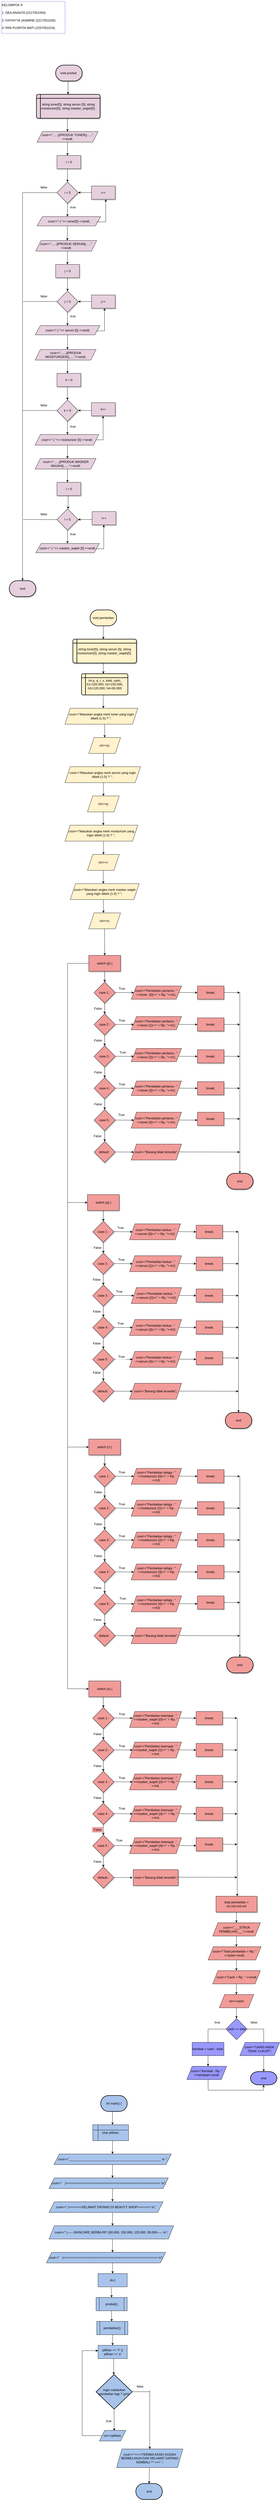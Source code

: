 <mxfile version="20.2.3" type="device"><diagram id="UqmTw00G7p_Oynss7RFJ" name="Page-1"><mxGraphModel dx="2069" dy="2814" grid="1" gridSize="10" guides="1" tooltips="1" connect="1" arrows="1" fold="1" page="1" pageScale="1" pageWidth="850" pageHeight="1100" math="0" shadow="0"><root><mxCell id="0"/><mxCell id="1" parent="0"/><mxCell id="VF4imyFp0Q2zVfLjXNSo-8" value="" style="endArrow=classic;html=1;rounded=0;fillColor=#E6D0DE;" parent="1" target="rBoxiyZcho1rMyyH-h3U-39" edge="1"><mxGeometry width="50" height="50" relative="1" as="geometry"><mxPoint x="-560.53" y="-930" as="sourcePoint"/><mxPoint x="-560.53" y="-880" as="targetPoint"/><Array as="points"><mxPoint x="-560.53" y="-910"/></Array></mxGeometry></mxCell><mxCell id="VF4imyFp0Q2zVfLjXNSo-12" value="" style="endArrow=classic;html=1;rounded=0;fillColor=#E6D0DE;" parent="1" edge="1"><mxGeometry width="50" height="50" relative="1" as="geometry"><mxPoint x="-560.45" y="-210" as="sourcePoint"/><mxPoint x="-560.45" y="-160" as="targetPoint"/><Array as="points"><mxPoint x="-560.45" y="-190"/></Array></mxGeometry></mxCell><mxCell id="VF4imyFp0Q2zVfLjXNSo-13" value="cout&amp;lt;&amp;lt;&quot;......||PRODUK MOISTURIZER||......&quot;&amp;lt;&amp;lt;endl;" style="shape=parallelogram;perimeter=parallelogramPerimeter;whiteSpace=wrap;html=1;fixedSize=1;fillColor=#E6D0DE;" parent="1" vertex="1"><mxGeometry x="-682.5" y="-660" width="230" height="40" as="geometry"/></mxCell><mxCell id="VF4imyFp0Q2zVfLjXNSo-16" value="" style="endArrow=classic;html=1;rounded=0;fillColor=#E6D0DE;" parent="1" edge="1"><mxGeometry width="50" height="50" relative="1" as="geometry"><mxPoint x="-560.45" y="-300" as="sourcePoint"/><mxPoint x="-560.45" y="-250" as="targetPoint"/><Array as="points"><mxPoint x="-560.45" y="-280"/></Array></mxGeometry></mxCell><mxCell id="VF4imyFp0Q2zVfLjXNSo-18" value="cout&amp;lt;&amp;lt;&quot;......||PRODUK MASKER&lt;br&gt;WAJAH||......&quot;&amp;lt;&amp;lt;endl;" style="shape=parallelogram;perimeter=parallelogramPerimeter;whiteSpace=wrap;html=1;fixedSize=1;fillColor=#E6D0DE;" parent="1" vertex="1"><mxGeometry x="-682.5" y="-250" width="230" height="40" as="geometry"/></mxCell><mxCell id="3PsoU38ZpOSexUYTFxqT-8" value="cout&amp;lt;&amp;lt;&quot;-) &quot;&amp;lt;&amp;lt; serum [5] &amp;lt;&amp;lt;endl;&lt;br&gt;" style="shape=parallelogram;perimeter=parallelogramPerimeter;whiteSpace=wrap;html=1;fixedSize=1;fillColor=#E6D0DE;" parent="1" vertex="1"><mxGeometry x="-682.5" y="-750" width="245" height="35" as="geometry"/></mxCell><mxCell id="3PsoU38ZpOSexUYTFxqT-9" value="cout&amp;lt;&amp;lt;&quot;-) &quot;&amp;lt;&amp;lt; moisturizer [5] &amp;lt;&amp;lt;endl;&lt;br&gt;" style="shape=parallelogram;perimeter=parallelogramPerimeter;whiteSpace=wrap;html=1;fixedSize=1;fillColor=#E6D0DE;" parent="1" vertex="1"><mxGeometry x="-682.5" y="-340" width="240" height="40" as="geometry"/></mxCell><mxCell id="rBoxiyZcho1rMyyH-h3U-19" value="&lt;br&gt;&lt;br&gt;&lt;br&gt;&lt;br&gt;&lt;br&gt;&lt;br&gt;&lt;br&gt;&lt;br&gt;&lt;br&gt;&lt;br&gt;&lt;br&gt;&lt;br&gt;&lt;br&gt;" style="text;html=1;align=center;verticalAlign=middle;resizable=0;points=[];autosize=1;strokeColor=none;fillColor=none;" parent="1" vertex="1"><mxGeometry x="-490" y="110" width="20" height="200" as="geometry"/></mxCell><mxCell id="rBoxiyZcho1rMyyH-h3U-20" value="cout&amp;lt;&amp;lt;&quot;......||PRODUK TONER||......&quot;&amp;lt;&amp;lt;endl;" style="shape=parallelogram;perimeter=parallelogramPerimeter;whiteSpace=wrap;html=1;fixedSize=1;fillColor=#E6D0DE;" parent="1" vertex="1"><mxGeometry x="-675" y="-1480" width="230" height="40" as="geometry"/></mxCell><mxCell id="rBoxiyZcho1rMyyH-h3U-21" value="cout&amp;lt;&amp;lt;&quot;......||PRODUK SERUM||......&quot;&amp;lt;&amp;lt;endl;" style="shape=parallelogram;perimeter=parallelogramPerimeter;whiteSpace=wrap;html=1;fixedSize=1;fillColor=#E6D0DE;" parent="1" vertex="1"><mxGeometry x="-680" y="-1070" width="230" height="40" as="geometry"/></mxCell><mxCell id="rBoxiyZcho1rMyyH-h3U-22" value="" style="endArrow=classic;html=1;rounded=0;fillColor=#E6D0DE;" parent="1" edge="1"><mxGeometry width="50" height="50" relative="1" as="geometry"><mxPoint x="-560.53" y="-1030" as="sourcePoint"/><mxPoint x="-560.53" y="-980" as="targetPoint"/></mxGeometry></mxCell><mxCell id="rBoxiyZcho1rMyyH-h3U-23" value="cout&amp;lt;&amp;lt;&quot;-) &quot;&amp;lt;&amp;lt; toner[5] &amp;lt;&amp;lt;endl;" style="shape=parallelogram;perimeter=parallelogramPerimeter;whiteSpace=wrap;html=1;fixedSize=1;fillColor=#E6D0DE;" parent="1" vertex="1"><mxGeometry x="-675" y="-1160" width="240" height="35" as="geometry"/></mxCell><mxCell id="rBoxiyZcho1rMyyH-h3U-24" value="void produk&amp;nbsp;" style="strokeWidth=2;html=1;shape=mxgraph.flowchart.terminator;whiteSpace=wrap;shadow=1;strokeColor=#000000;fillColor=#E6D0DE;" parent="1" vertex="1"><mxGeometry x="-605" y="-1730" width="100" height="60" as="geometry"/></mxCell><mxCell id="rBoxiyZcho1rMyyH-h3U-25" value="" style="endArrow=classic;html=1;rounded=0;" parent="1" edge="1"><mxGeometry width="50" height="50" relative="1" as="geometry"><mxPoint x="-560.53" y="-1530" as="sourcePoint"/><mxPoint x="-560.53" y="-1480" as="targetPoint"/></mxGeometry></mxCell><mxCell id="rBoxiyZcho1rMyyH-h3U-26" value="" style="endArrow=classic;html=1;rounded=0;" parent="1" edge="1"><mxGeometry width="50" height="50" relative="1" as="geometry"><mxPoint x="-560.53" y="-1440" as="sourcePoint"/><mxPoint x="-560.265" y="-1390" as="targetPoint"/></mxGeometry></mxCell><mxCell id="rBoxiyZcho1rMyyH-h3U-27" value="i = 0" style="rounded=0;whiteSpace=wrap;html=1;shadow=1;strokeColor=#000000;fillColor=#E6D0DE;" parent="1" vertex="1"><mxGeometry x="-600" y="-1390" width="90" height="50" as="geometry"/></mxCell><mxCell id="rBoxiyZcho1rMyyH-h3U-28" value="" style="endArrow=classic;html=1;rounded=0;" parent="1" edge="1"><mxGeometry width="50" height="50" relative="1" as="geometry"><mxPoint x="-560.53" y="-1340" as="sourcePoint"/><mxPoint x="-560.53" y="-1290" as="targetPoint"/></mxGeometry></mxCell><mxCell id="rBoxiyZcho1rMyyH-h3U-29" value="i &amp;lt; 5" style="rhombus;whiteSpace=wrap;html=1;shadow=1;fillColor=#E6D0DE;" parent="1" vertex="1"><mxGeometry x="-600" y="-1290" width="80" height="80" as="geometry"/></mxCell><mxCell id="rBoxiyZcho1rMyyH-h3U-30" value="" style="endArrow=classic;html=1;rounded=0;fillColor=#E6D0DE;" parent="1" edge="1"><mxGeometry width="50" height="50" relative="1" as="geometry"><mxPoint x="-470.0" y="-1250.53" as="sourcePoint"/><mxPoint x="-520.0" y="-1250.53" as="targetPoint"/></mxGeometry></mxCell><mxCell id="rBoxiyZcho1rMyyH-h3U-31" value="i++" style="rounded=0;whiteSpace=wrap;html=1;shadow=1;fillColor=#E6D0DE;" parent="1" vertex="1"><mxGeometry x="-470" y="-1275" width="90" height="50" as="geometry"/></mxCell><mxCell id="rBoxiyZcho1rMyyH-h3U-32" value="" style="endArrow=none;html=1;rounded=0;shadow=0;exitX=0.937;exitY=0.571;exitDx=0;exitDy=0;exitPerimeter=0;fillColor=#E6D0DE;" parent="1" source="rBoxiyZcho1rMyyH-h3U-23" edge="1"><mxGeometry width="50" height="50" relative="1" as="geometry"><mxPoint x="-440" y="-1140" as="sourcePoint"/><mxPoint x="-415.0" y="-1140" as="targetPoint"/></mxGeometry></mxCell><mxCell id="rBoxiyZcho1rMyyH-h3U-33" value="" style="endArrow=classic;html=1;rounded=0;fillColor=#E6D0DE;" parent="1" edge="1"><mxGeometry width="50" height="50" relative="1" as="geometry"><mxPoint x="-560.53" y="-1210" as="sourcePoint"/><mxPoint x="-560.53" y="-1160" as="targetPoint"/></mxGeometry></mxCell><mxCell id="rBoxiyZcho1rMyyH-h3U-34" value="" style="endArrow=classic;html=1;rounded=0;shadow=0;fillColor=#E6D0DE;" parent="1" edge="1"><mxGeometry width="50" height="50" relative="1" as="geometry"><mxPoint x="-416" y="-1140" as="sourcePoint"/><mxPoint x="-416" y="-1225" as="targetPoint"/></mxGeometry></mxCell><mxCell id="rBoxiyZcho1rMyyH-h3U-35" value="" style="endArrow=none;html=1;rounded=0;shadow=0;fillColor=#E6D0DE;" parent="1" edge="1"><mxGeometry width="50" height="50" relative="1" as="geometry"><mxPoint x="-730" y="-1250" as="sourcePoint"/><mxPoint x="-600" y="-1250" as="targetPoint"/></mxGeometry></mxCell><mxCell id="rBoxiyZcho1rMyyH-h3U-36" value="" style="endArrow=none;html=1;rounded=0;shadow=0;fillColor=#E6D0DE;" parent="1" edge="1"><mxGeometry width="50" height="50" relative="1" as="geometry"><mxPoint x="-730" y="190.909" as="sourcePoint"/><mxPoint x="-730" y="-1250" as="targetPoint"/></mxGeometry></mxCell><mxCell id="rBoxiyZcho1rMyyH-h3U-37" value="" style="endArrow=classic;html=1;rounded=0;fillColor=#E6D0DE;" parent="1" edge="1"><mxGeometry width="50" height="50" relative="1" as="geometry"><mxPoint x="-560.53" y="-1125" as="sourcePoint"/><mxPoint x="-561" y="-1070" as="targetPoint"/></mxGeometry></mxCell><mxCell id="rBoxiyZcho1rMyyH-h3U-38" value="j = 0" style="rounded=0;whiteSpace=wrap;html=1;shadow=1;fillColor=#E6D0DE;" parent="1" vertex="1"><mxGeometry x="-605" y="-980" width="90" height="50" as="geometry"/></mxCell><mxCell id="rBoxiyZcho1rMyyH-h3U-39" value="j &amp;lt; 5" style="rhombus;whiteSpace=wrap;html=1;shadow=1;fillColor=#E6D0DE;" parent="1" vertex="1"><mxGeometry x="-600" y="-880" width="80" height="80" as="geometry"/></mxCell><mxCell id="rBoxiyZcho1rMyyH-h3U-40" value="" style="endArrow=classic;html=1;rounded=0;fillColor=#E6D0DE;" parent="1" edge="1"><mxGeometry width="50" height="50" relative="1" as="geometry"><mxPoint x="-470" y="-840.53" as="sourcePoint"/><mxPoint x="-520.0" y="-840.53" as="targetPoint"/></mxGeometry></mxCell><mxCell id="rBoxiyZcho1rMyyH-h3U-41" value="j++" style="rounded=0;whiteSpace=wrap;html=1;shadow=1;fillColor=#E6D0DE;" parent="1" vertex="1"><mxGeometry x="-470" y="-865" width="90" height="50" as="geometry"/></mxCell><mxCell id="rBoxiyZcho1rMyyH-h3U-42" value="" style="endArrow=classic;html=1;rounded=0;shadow=0;fillColor=#E6D0DE;" parent="1" edge="1"><mxGeometry width="50" height="50" relative="1" as="geometry"><mxPoint x="-420.53" y="-730" as="sourcePoint"/><mxPoint x="-420.53" y="-815" as="targetPoint"/></mxGeometry></mxCell><mxCell id="rBoxiyZcho1rMyyH-h3U-44" value="" style="endArrow=none;html=1;rounded=0;shadow=0;exitX=0.937;exitY=0.571;exitDx=0;exitDy=0;exitPerimeter=0;fillColor=#E6D0DE;" parent="1" edge="1"><mxGeometry width="50" height="50" relative="1" as="geometry"><mxPoint x="-450.0" y="-729.995" as="sourcePoint"/><mxPoint x="-420" y="-730" as="targetPoint"/></mxGeometry></mxCell><mxCell id="rBoxiyZcho1rMyyH-h3U-45" value="" style="endArrow=classic;html=1;rounded=0;fillColor=#E6D0DE;" parent="1" edge="1"><mxGeometry width="50" height="50" relative="1" as="geometry"><mxPoint x="-560.53" y="-800" as="sourcePoint"/><mxPoint x="-560.53" y="-750" as="targetPoint"/></mxGeometry></mxCell><mxCell id="rBoxiyZcho1rMyyH-h3U-46" value="" style="endArrow=classic;html=1;rounded=0;fillColor=#E6D0DE;" parent="1" edge="1"><mxGeometry width="50" height="50" relative="1" as="geometry"><mxPoint x="-560.06" y="-715" as="sourcePoint"/><mxPoint x="-560.53" y="-660" as="targetPoint"/></mxGeometry></mxCell><mxCell id="rBoxiyZcho1rMyyH-h3U-47" value="" style="endArrow=classic;html=1;rounded=0;fillColor=#E6D0DE;" parent="1" edge="1"><mxGeometry width="50" height="50" relative="1" as="geometry"><mxPoint x="-560.53" y="-620" as="sourcePoint"/><mxPoint x="-560.53" y="-570" as="targetPoint"/></mxGeometry></mxCell><mxCell id="rBoxiyZcho1rMyyH-h3U-48" value="k = 0" style="rounded=0;whiteSpace=wrap;html=1;shadow=1;fillColor=#E6D0DE;" parent="1" vertex="1"><mxGeometry x="-600" y="-570" width="90" height="50" as="geometry"/></mxCell><mxCell id="rBoxiyZcho1rMyyH-h3U-49" value="k &amp;lt; 5" style="rhombus;whiteSpace=wrap;html=1;shadow=1;fillColor=#E6D0DE;" parent="1" vertex="1"><mxGeometry x="-600" y="-470" width="80" height="80" as="geometry"/></mxCell><mxCell id="rBoxiyZcho1rMyyH-h3U-50" value="" style="endArrow=classic;html=1;rounded=0;fillColor=#E6D0DE;" parent="1" edge="1"><mxGeometry width="50" height="50" relative="1" as="geometry"><mxPoint x="-470.0" y="-430.53" as="sourcePoint"/><mxPoint x="-520.0" y="-430.53" as="targetPoint"/></mxGeometry></mxCell><mxCell id="rBoxiyZcho1rMyyH-h3U-51" value="k++" style="rounded=0;whiteSpace=wrap;html=1;shadow=1;fillColor=#E6D0DE;" parent="1" vertex="1"><mxGeometry x="-470" y="-460" width="90" height="50" as="geometry"/></mxCell><mxCell id="rBoxiyZcho1rMyyH-h3U-52" value="" style="endArrow=classic;html=1;rounded=0;fillColor=#E6D0DE;" parent="1" edge="1"><mxGeometry width="50" height="50" relative="1" as="geometry"><mxPoint x="-560.53" y="-390" as="sourcePoint"/><mxPoint x="-560.53" y="-340" as="targetPoint"/></mxGeometry></mxCell><mxCell id="rBoxiyZcho1rMyyH-h3U-54" value="" style="endArrow=classic;html=1;rounded=0;fillColor=#E6D0DE;" parent="1" edge="1"><mxGeometry width="50" height="50" relative="1" as="geometry"><mxPoint x="-560.53" y="-520" as="sourcePoint"/><mxPoint x="-560.53" y="-470" as="targetPoint"/></mxGeometry></mxCell><mxCell id="rBoxiyZcho1rMyyH-h3U-55" value="" style="endArrow=classic;html=1;rounded=0;shadow=0;fillColor=#E6D0DE;" parent="1" edge="1"><mxGeometry width="50" height="50" relative="1" as="geometry"><mxPoint x="-426" y="-320" as="sourcePoint"/><mxPoint x="-426" y="-410" as="targetPoint"/></mxGeometry></mxCell><mxCell id="rBoxiyZcho1rMyyH-h3U-56" value="" style="endArrow=none;html=1;rounded=0;shadow=0;exitX=1;exitY=0.5;exitDx=0;exitDy=0;fillColor=#E6D0DE;" parent="1" source="3PsoU38ZpOSexUYTFxqT-9" edge="1"><mxGeometry width="50" height="50" relative="1" as="geometry"><mxPoint x="-450" y="-320" as="sourcePoint"/><mxPoint x="-425" y="-320" as="targetPoint"/></mxGeometry></mxCell><mxCell id="rBoxiyZcho1rMyyH-h3U-57" value="l = 0" style="rounded=0;whiteSpace=wrap;html=1;shadow=1;fillColor=#E6D0DE;" parent="1" vertex="1"><mxGeometry x="-600" y="-160" width="90" height="50" as="geometry"/></mxCell><mxCell id="rBoxiyZcho1rMyyH-h3U-58" value="cout&amp;lt;&amp;lt;&quot;-) &quot;&amp;lt;&amp;lt; masker_wajah [5] &amp;lt;&amp;lt;endl;&lt;br&gt;" style="shape=parallelogram;perimeter=parallelogramPerimeter;whiteSpace=wrap;html=1;fixedSize=1;fillColor=#E6D0DE;" parent="1" vertex="1"><mxGeometry x="-680" y="70" width="240" height="35" as="geometry"/></mxCell><mxCell id="rBoxiyZcho1rMyyH-h3U-59" value="l &amp;lt; 5" style="rhombus;whiteSpace=wrap;html=1;shadow=1;fillColor=#E6D0DE;" parent="1" vertex="1"><mxGeometry x="-600" y="-60" width="80" height="80" as="geometry"/></mxCell><mxCell id="rBoxiyZcho1rMyyH-h3U-60" value="" style="endArrow=classic;html=1;rounded=0;entryX=1;entryY=0.5;entryDx=0;entryDy=0;fillColor=#E6D0DE;" parent="1" target="rBoxiyZcho1rMyyH-h3U-59" edge="1"><mxGeometry width="50" height="50" relative="1" as="geometry"><mxPoint x="-467.5" y="-20.53" as="sourcePoint"/><mxPoint x="-517.5" y="-20.53" as="targetPoint"/></mxGeometry></mxCell><mxCell id="rBoxiyZcho1rMyyH-h3U-61" value="l++" style="rounded=0;whiteSpace=wrap;html=1;shadow=1;fillColor=#E6D0DE;" parent="1" vertex="1"><mxGeometry x="-467.5" y="-50" width="90" height="50" as="geometry"/></mxCell><mxCell id="rBoxiyZcho1rMyyH-h3U-62" value="" style="endArrow=classic;html=1;rounded=0;fillColor=#E6D0DE;" parent="1" edge="1"><mxGeometry width="50" height="50" relative="1" as="geometry"><mxPoint x="-560.29" y="20" as="sourcePoint"/><mxPoint x="-560.29" y="70" as="targetPoint"/></mxGeometry></mxCell><mxCell id="rBoxiyZcho1rMyyH-h3U-63" value="" style="endArrow=classic;html=1;rounded=0;fillColor=#E6D0DE;" parent="1" edge="1"><mxGeometry width="50" height="50" relative="1" as="geometry"><mxPoint x="-558.03" y="-110" as="sourcePoint"/><mxPoint x="-558.03" y="-60" as="targetPoint"/></mxGeometry></mxCell><mxCell id="rBoxiyZcho1rMyyH-h3U-64" value="" style="endArrow=classic;html=1;rounded=0;shadow=0;fillColor=#E6D0DE;" parent="1" edge="1"><mxGeometry width="50" height="50" relative="1" as="geometry"><mxPoint x="-423.5" y="90" as="sourcePoint"/><mxPoint x="-423.5" as="targetPoint"/></mxGeometry></mxCell><mxCell id="rBoxiyZcho1rMyyH-h3U-65" value="" style="endArrow=none;html=1;rounded=0;shadow=0;fillColor=#E6D0DE;" parent="1" edge="1"><mxGeometry width="50" height="50" relative="1" as="geometry"><mxPoint x="-452.5" y="90" as="sourcePoint"/><mxPoint x="-422.5" y="90" as="targetPoint"/></mxGeometry></mxCell><mxCell id="rBoxiyZcho1rMyyH-h3U-66" value="" style="endArrow=none;html=1;rounded=0;shadow=0;fillColor=#E6D0DE;" parent="1" edge="1"><mxGeometry width="50" height="50" relative="1" as="geometry"><mxPoint x="-727.5" y="-840.45" as="sourcePoint"/><mxPoint x="-597.5" y="-840.45" as="targetPoint"/></mxGeometry></mxCell><mxCell id="rBoxiyZcho1rMyyH-h3U-67" value="" style="endArrow=none;html=1;rounded=0;shadow=0;fillColor=#E6D0DE;" parent="1" edge="1"><mxGeometry width="50" height="50" relative="1" as="geometry"><mxPoint x="-730" y="-430.45" as="sourcePoint"/><mxPoint x="-600" y="-430.45" as="targetPoint"/></mxGeometry></mxCell><mxCell id="rBoxiyZcho1rMyyH-h3U-68" value="" style="endArrow=none;html=1;rounded=0;shadow=0;fillColor=#E6D0DE;" parent="1" edge="1"><mxGeometry width="50" height="50" relative="1" as="geometry"><mxPoint x="-727.5" y="-20.23" as="sourcePoint"/><mxPoint x="-597.5" y="-19.78" as="targetPoint"/></mxGeometry></mxCell><mxCell id="rBoxiyZcho1rMyyH-h3U-69" value="" style="endArrow=classic;html=1;rounded=0;shadow=0;fillColor=#E6D0DE;" parent="1" target="rBoxiyZcho1rMyyH-h3U-70" edge="1"><mxGeometry width="50" height="50" relative="1" as="geometry"><mxPoint x="-730" y="190" as="sourcePoint"/><mxPoint x="-730" y="220" as="targetPoint"/></mxGeometry></mxCell><mxCell id="rBoxiyZcho1rMyyH-h3U-70" value="end" style="strokeWidth=2;html=1;shape=mxgraph.flowchart.terminator;whiteSpace=wrap;shadow=1;fillColor=#E6D0DE;" parent="1" vertex="1"><mxGeometry x="-780" y="210" width="100" height="60" as="geometry"/></mxCell><mxCell id="s-s-fmiFaJKJaVQb3s7z-2" value="" style="endArrow=classic;html=1;rounded=0;" parent="1" edge="1"><mxGeometry width="50" height="50" relative="1" as="geometry"><mxPoint x="-558.17" y="-1670" as="sourcePoint"/><mxPoint x="-558.17" y="-1620" as="targetPoint"/></mxGeometry></mxCell><mxCell id="s-s-fmiFaJKJaVQb3s7z-415" value="void pembelian" style="strokeWidth=2;html=1;shape=mxgraph.flowchart.terminator;whiteSpace=wrap;fillColor=#FFF2CC;" parent="1" vertex="1"><mxGeometry x="-475" y="320" width="100" height="60" as="geometry"/></mxCell><mxCell id="s-s-fmiFaJKJaVQb3s7z-416" value="" style="endArrow=classic;html=1;rounded=0;fillColor=#FFF2CC;" parent="1" edge="1"><mxGeometry width="50" height="50" relative="1" as="geometry"><mxPoint x="-425.0" y="510" as="sourcePoint"/><mxPoint x="-425.0" y="560" as="targetPoint"/></mxGeometry></mxCell><mxCell id="s-s-fmiFaJKJaVQb3s7z-417" value="int p, q, r, s, total, cash, h1=100.000, h2=150.000, h3=120.000, h4=90.000" style="shape=internalStorage;whiteSpace=wrap;html=1;dx=15;dy=15;rounded=1;arcSize=8;strokeWidth=2;fillColor=#FFF2CC;" parent="1" vertex="1"><mxGeometry x="-507.5" y="560" width="175" height="80" as="geometry"/></mxCell><mxCell id="s-s-fmiFaJKJaVQb3s7z-418" value="" style="endArrow=classic;html=1;rounded=0;fillColor=#FFF2CC;" parent="1" edge="1"><mxGeometry width="50" height="50" relative="1" as="geometry"><mxPoint x="-425.48" y="640" as="sourcePoint"/><mxPoint x="-425.168" y="690" as="targetPoint"/></mxGeometry></mxCell><mxCell id="s-s-fmiFaJKJaVQb3s7z-419" value="cout&amp;lt;&amp;lt;&quot;Masukan angka merk toner yang ingin dibeli (1-5) ? &quot;;&amp;nbsp;" style="shape=parallelogram;perimeter=parallelogramPerimeter;whiteSpace=wrap;html=1;fixedSize=1;fillColor=#FFF2CC;" parent="1" vertex="1"><mxGeometry x="-570" y="690" width="275" height="60" as="geometry"/></mxCell><mxCell id="s-s-fmiFaJKJaVQb3s7z-420" value="" style="endArrow=classic;html=1;rounded=0;fillColor=#FFF2CC;" parent="1" target="s-s-fmiFaJKJaVQb3s7z-421" edge="1"><mxGeometry width="50" height="50" relative="1" as="geometry"><mxPoint x="-420.5" y="750" as="sourcePoint"/><mxPoint x="-420.188" y="800" as="targetPoint"/></mxGeometry></mxCell><mxCell id="s-s-fmiFaJKJaVQb3s7z-421" value="cin&amp;gt;&amp;gt;p;" style="shape=parallelogram;perimeter=parallelogramPerimeter;whiteSpace=wrap;html=1;fixedSize=1;fillColor=#FFF2CC;" parent="1" vertex="1"><mxGeometry x="-479.997" y="800" width="120" height="60" as="geometry"/></mxCell><mxCell id="s-s-fmiFaJKJaVQb3s7z-422" value="" style="endArrow=classic;html=1;rounded=0;fillColor=#FFF2CC;" parent="1" edge="1"><mxGeometry width="50" height="50" relative="1" as="geometry"><mxPoint x="-425.0" y="860" as="sourcePoint"/><mxPoint x="-424.688" y="910" as="targetPoint"/></mxGeometry></mxCell><mxCell id="s-s-fmiFaJKJaVQb3s7z-424" value="" style="endArrow=classic;html=1;rounded=0;fillColor=#FFF2CC;" parent="1" edge="1"><mxGeometry width="50" height="50" relative="1" as="geometry"><mxPoint x="-425.0" y="970" as="sourcePoint"/><mxPoint x="-424.688" y="1020" as="targetPoint"/></mxGeometry></mxCell><mxCell id="s-s-fmiFaJKJaVQb3s7z-425" value="cin&amp;gt;&amp;gt;q;" style="shape=parallelogram;perimeter=parallelogramPerimeter;whiteSpace=wrap;html=1;fixedSize=1;fillColor=#FFF2CC;" parent="1" vertex="1"><mxGeometry x="-484.997" y="1020" width="120" height="60" as="geometry"/></mxCell><mxCell id="s-s-fmiFaJKJaVQb3s7z-426" value="" style="endArrow=classic;html=1;rounded=0;fillColor=#FFF2CC;" parent="1" edge="1"><mxGeometry width="50" height="50" relative="1" as="geometry"><mxPoint x="-425.0" y="1190" as="sourcePoint"/><mxPoint x="-424.687" y="1240" as="targetPoint"/></mxGeometry></mxCell><mxCell id="s-s-fmiFaJKJaVQb3s7z-427" value="" style="endArrow=classic;html=1;rounded=0;fillColor=#FFF2CC;" parent="1" edge="1"><mxGeometry width="50" height="50" relative="1" as="geometry"><mxPoint x="-425.48" y="1080" as="sourcePoint"/><mxPoint x="-425.167" y="1130" as="targetPoint"/></mxGeometry></mxCell><mxCell id="s-s-fmiFaJKJaVQb3s7z-429" value="cin&amp;gt;&amp;gt;r;" style="shape=parallelogram;perimeter=parallelogramPerimeter;whiteSpace=wrap;html=1;fixedSize=1;fillColor=#FFF2CC;" parent="1" vertex="1"><mxGeometry x="-484.997" y="1240" width="120" height="60" as="geometry"/></mxCell><mxCell id="s-s-fmiFaJKJaVQb3s7z-430" value="" style="endArrow=classic;html=1;rounded=0;fillColor=#FFF2CC;" parent="1" edge="1"><mxGeometry width="50" height="50" relative="1" as="geometry"><mxPoint x="-425.48" y="1300" as="sourcePoint"/><mxPoint x="-425.167" y="1350" as="targetPoint"/></mxGeometry></mxCell><mxCell id="s-s-fmiFaJKJaVQb3s7z-432" value="" style="endArrow=classic;html=1;rounded=0;fillColor=#FFF2CC;" parent="1" edge="1"><mxGeometry width="50" height="50" relative="1" as="geometry"><mxPoint x="-425.0" y="1410" as="sourcePoint"/><mxPoint x="-424.687" y="1460" as="targetPoint"/></mxGeometry></mxCell><mxCell id="s-s-fmiFaJKJaVQb3s7z-433" value="cin&amp;gt;&amp;gt;s;" style="shape=parallelogram;perimeter=parallelogramPerimeter;whiteSpace=wrap;html=1;fixedSize=1;fillColor=#FFF2CC;" parent="1" vertex="1"><mxGeometry x="-479.997" y="1460" width="120" height="60" as="geometry"/></mxCell><mxCell id="s-s-fmiFaJKJaVQb3s7z-434" value="" style="endArrow=classic;html=1;rounded=0;entryX=0.5;entryY=0;entryDx=0;entryDy=0;fillColor=#F8CECC;" parent="1" target="s-s-fmiFaJKJaVQb3s7z-454" edge="1"><mxGeometry width="50" height="50" relative="1" as="geometry"><mxPoint x="-420.52" y="1520" as="sourcePoint"/><mxPoint x="-420.172" y="1580" as="targetPoint"/></mxGeometry></mxCell><mxCell id="s-s-fmiFaJKJaVQb3s7z-435" value="" style="endArrow=classic;html=1;rounded=0;shadow=1;fillColor=#F19C99;" parent="1" target="s-s-fmiFaJKJaVQb3s7z-436" edge="1"><mxGeometry width="50" height="50" relative="1" as="geometry"><mxPoint x="-420.52" y="1680" as="sourcePoint"/><mxPoint x="-419.99" y="1720.0" as="targetPoint"/></mxGeometry></mxCell><mxCell id="s-s-fmiFaJKJaVQb3s7z-436" value="case 1 :" style="rhombus;whiteSpace=wrap;html=1;shadow=1;fillColor=#F19C99;" parent="1" vertex="1"><mxGeometry x="-460" y="1720.0" width="80" height="80" as="geometry"/></mxCell><mxCell id="s-s-fmiFaJKJaVQb3s7z-437" value="" style="endArrow=classic;html=1;rounded=0;shadow=1;fillColor=#F19C99;" parent="1" target="s-s-fmiFaJKJaVQb3s7z-440" edge="1"><mxGeometry width="50" height="50" relative="1" as="geometry"><mxPoint x="-420.52" y="1800" as="sourcePoint"/><mxPoint x="-420.258" y="1840.258" as="targetPoint"/></mxGeometry></mxCell><mxCell id="s-s-fmiFaJKJaVQb3s7z-438" value="" style="endArrow=classic;html=1;rounded=0;shadow=1;fillColor=#F19C99;" parent="1" edge="1"><mxGeometry width="50" height="50" relative="1" as="geometry"><mxPoint x="-420.52" y="1920" as="sourcePoint"/><mxPoint x="-420.258" y="1960.258" as="targetPoint"/></mxGeometry></mxCell><mxCell id="s-s-fmiFaJKJaVQb3s7z-439" value="" style="endArrow=classic;html=1;rounded=0;shadow=1;fillColor=#F19C99;" parent="1" target="s-s-fmiFaJKJaVQb3s7z-441" edge="1"><mxGeometry width="50" height="50" relative="1" as="geometry"><mxPoint x="-420.52" y="2020" as="sourcePoint"/><mxPoint x="-420.258" y="2060.258" as="targetPoint"/></mxGeometry></mxCell><mxCell id="s-s-fmiFaJKJaVQb3s7z-440" value="case 2 :" style="rhombus;whiteSpace=wrap;html=1;shadow=1;fillColor=#F19C99;" parent="1" vertex="1"><mxGeometry x="-459.998" y="1839.998" width="80" height="80" as="geometry"/></mxCell><mxCell id="s-s-fmiFaJKJaVQb3s7z-441" value="case 3 :" style="rhombus;whiteSpace=wrap;html=1;shadow=1;fillColor=#F19C99;" parent="1" vertex="1"><mxGeometry x="-459.998" y="1959.998" width="80" height="80" as="geometry"/></mxCell><mxCell id="s-s-fmiFaJKJaVQb3s7z-442" value="" style="endArrow=classic;html=1;rounded=0;shadow=1;fillColor=#F19C99;" parent="1" edge="1"><mxGeometry width="50" height="50" relative="1" as="geometry"><mxPoint x="-420.52" y="2040" as="sourcePoint"/><mxPoint x="-420.258" y="2080.258" as="targetPoint"/></mxGeometry></mxCell><mxCell id="s-s-fmiFaJKJaVQb3s7z-443" value="case 4 :" style="rhombus;whiteSpace=wrap;html=1;shadow=1;fillColor=#F19C99;" parent="1" vertex="1"><mxGeometry x="-460" y="2080" width="80" height="80" as="geometry"/></mxCell><mxCell id="s-s-fmiFaJKJaVQb3s7z-444" value="" style="endArrow=classic;html=1;rounded=0;shadow=1;fillColor=#F19C99;" parent="1" edge="1"><mxGeometry width="50" height="50" relative="1" as="geometry"><mxPoint x="-420.52" y="2160" as="sourcePoint"/><mxPoint x="-420.258" y="2200.258" as="targetPoint"/></mxGeometry></mxCell><mxCell id="s-s-fmiFaJKJaVQb3s7z-445" value="case 5 :" style="rhombus;whiteSpace=wrap;html=1;shadow=1;fillColor=#F19C99;" parent="1" vertex="1"><mxGeometry x="-460" y="2200" width="80" height="80" as="geometry"/></mxCell><mxCell id="s-s-fmiFaJKJaVQb3s7z-446" value="" style="endArrow=classic;html=1;rounded=0;shadow=1;fillColor=#F19C99;" parent="1" edge="1"><mxGeometry width="50" height="50" relative="1" as="geometry"><mxPoint x="-420.52" y="2280" as="sourcePoint"/><mxPoint x="-420.258" y="2320.258" as="targetPoint"/></mxGeometry></mxCell><mxCell id="s-s-fmiFaJKJaVQb3s7z-447" value="default :" style="rhombus;whiteSpace=wrap;html=1;shadow=1;fillColor=#F19C99;" parent="1" vertex="1"><mxGeometry x="-460" y="2320" width="80" height="80" as="geometry"/></mxCell><mxCell id="s-s-fmiFaJKJaVQb3s7z-448" value="" style="endArrow=classic;html=1;rounded=0;shadow=0;fillColor=#F19C99;" parent="1" edge="1"><mxGeometry width="50" height="50" relative="1" as="geometry"><mxPoint x="-380" y="1759.47" as="sourcePoint"/><mxPoint x="-310" y="1760" as="targetPoint"/></mxGeometry></mxCell><mxCell id="s-s-fmiFaJKJaVQb3s7z-449" value="" style="endArrow=classic;html=1;rounded=0;shadow=0;fillColor=#F19C99;" parent="1" edge="1"><mxGeometry width="50" height="50" relative="1" as="geometry"><mxPoint x="-380.0" y="1879.47" as="sourcePoint"/><mxPoint x="-310" y="1880" as="targetPoint"/></mxGeometry></mxCell><mxCell id="s-s-fmiFaJKJaVQb3s7z-450" value="" style="endArrow=classic;html=1;rounded=0;shadow=0;fillColor=#F19C99;" parent="1" edge="1"><mxGeometry width="50" height="50" relative="1" as="geometry"><mxPoint x="-380.0" y="1999.47" as="sourcePoint"/><mxPoint x="-310" y="2000" as="targetPoint"/></mxGeometry></mxCell><mxCell id="s-s-fmiFaJKJaVQb3s7z-451" value="" style="endArrow=classic;html=1;rounded=0;shadow=0;fillColor=#F19C99;" parent="1" edge="1"><mxGeometry width="50" height="50" relative="1" as="geometry"><mxPoint x="-380.0" y="2119.47" as="sourcePoint"/><mxPoint x="-310" y="2120" as="targetPoint"/></mxGeometry></mxCell><mxCell id="s-s-fmiFaJKJaVQb3s7z-452" value="" style="endArrow=classic;html=1;rounded=0;shadow=0;fillColor=#F19C99;" parent="1" edge="1"><mxGeometry width="50" height="50" relative="1" as="geometry"><mxPoint x="-380.0" y="2239.47" as="sourcePoint"/><mxPoint x="-310" y="2240" as="targetPoint"/></mxGeometry></mxCell><mxCell id="s-s-fmiFaJKJaVQb3s7z-453" value="" style="endArrow=classic;html=1;rounded=0;shadow=0;fillColor=#F19C99;" parent="1" edge="1"><mxGeometry width="50" height="50" relative="1" as="geometry"><mxPoint x="-380.0" y="2359.47" as="sourcePoint"/><mxPoint x="-310" y="2360" as="targetPoint"/></mxGeometry></mxCell><mxCell id="s-s-fmiFaJKJaVQb3s7z-454" value="switch (p) {" style="rounded=0;whiteSpace=wrap;html=1;shadow=1;fillColor=#F19C99;" parent="1" vertex="1"><mxGeometry x="-480" y="1620" width="120" height="60" as="geometry"/></mxCell><mxCell id="s-s-fmiFaJKJaVQb3s7z-461" value="" style="endArrow=classic;html=1;rounded=0;shadow=0;fillColor=#F19C99;" parent="1" edge="1"><mxGeometry width="50" height="50" relative="1" as="geometry"><mxPoint x="-140" y="1999.47" as="sourcePoint"/><mxPoint x="-70" y="2000" as="targetPoint"/></mxGeometry></mxCell><mxCell id="s-s-fmiFaJKJaVQb3s7z-462" value="" style="endArrow=classic;html=1;rounded=0;shadow=0;fillColor=#F19C99;" parent="1" edge="1"><mxGeometry width="50" height="50" relative="1" as="geometry"><mxPoint x="-140" y="1759.47" as="sourcePoint"/><mxPoint x="-70" y="1760" as="targetPoint"/></mxGeometry></mxCell><mxCell id="s-s-fmiFaJKJaVQb3s7z-463" value="" style="endArrow=classic;html=1;rounded=0;shadow=0;fillColor=#F19C99;" parent="1" edge="1"><mxGeometry width="50" height="50" relative="1" as="geometry"><mxPoint x="-140" y="2119.47" as="sourcePoint"/><mxPoint x="-70" y="2120" as="targetPoint"/></mxGeometry></mxCell><mxCell id="s-s-fmiFaJKJaVQb3s7z-464" value="" style="endArrow=classic;html=1;rounded=0;shadow=0;fillColor=#F19C99;" parent="1" edge="1"><mxGeometry width="50" height="50" relative="1" as="geometry"><mxPoint x="-140" y="1879.47" as="sourcePoint"/><mxPoint x="-70" y="1880" as="targetPoint"/></mxGeometry></mxCell><mxCell id="s-s-fmiFaJKJaVQb3s7z-465" value="" style="endArrow=classic;html=1;rounded=0;shadow=0;fillColor=#F19C99;" parent="1" edge="1"><mxGeometry width="50" height="50" relative="1" as="geometry"><mxPoint x="-140" y="2239.47" as="sourcePoint"/><mxPoint x="-70" y="2239.755" as="targetPoint"/></mxGeometry></mxCell><mxCell id="s-s-fmiFaJKJaVQb3s7z-466" value="break;" style="rounded=0;whiteSpace=wrap;html=1;shadow=1;fillColor=#F19C99;" parent="1" vertex="1"><mxGeometry x="-70" y="1735" width="100" height="50" as="geometry"/></mxCell><mxCell id="s-s-fmiFaJKJaVQb3s7z-467" value="break;" style="rounded=0;whiteSpace=wrap;html=1;shadow=1;fillColor=#F19C99;" parent="1" vertex="1"><mxGeometry x="-70" y="1855" width="100" height="50" as="geometry"/></mxCell><mxCell id="s-s-fmiFaJKJaVQb3s7z-468" value="break;" style="rounded=0;whiteSpace=wrap;html=1;shadow=1;fillColor=#F19C99;" parent="1" vertex="1"><mxGeometry x="-70" y="1975" width="100" height="50" as="geometry"/></mxCell><mxCell id="s-s-fmiFaJKJaVQb3s7z-469" value="break;" style="rounded=0;whiteSpace=wrap;html=1;shadow=1;fillColor=#F19C99;" parent="1" vertex="1"><mxGeometry x="-70" y="2095" width="100" height="50" as="geometry"/></mxCell><mxCell id="s-s-fmiFaJKJaVQb3s7z-470" value="break;" style="rounded=0;whiteSpace=wrap;html=1;shadow=1;fillColor=#F19C99;" parent="1" vertex="1"><mxGeometry x="-70" y="2210" width="100" height="50" as="geometry"/></mxCell><mxCell id="s-s-fmiFaJKJaVQb3s7z-471" value="" style="endArrow=classic;html=1;rounded=0;shadow=0;fillColor=#F19C99;" parent="1" edge="1"><mxGeometry width="50" height="50" relative="1" as="geometry"><mxPoint x="-140" y="2359.47" as="sourcePoint"/><mxPoint x="90" y="2360" as="targetPoint"/></mxGeometry></mxCell><mxCell id="s-s-fmiFaJKJaVQb3s7z-472" value="" style="endArrow=classic;html=1;rounded=0;shadow=0;fillColor=#F19C99;" parent="1" edge="1"><mxGeometry width="50" height="50" relative="1" as="geometry"><mxPoint x="30" y="1759.47" as="sourcePoint"/><mxPoint x="90" y="1760" as="targetPoint"/></mxGeometry></mxCell><mxCell id="s-s-fmiFaJKJaVQb3s7z-473" value="" style="endArrow=classic;html=1;rounded=0;shadow=0;fillColor=#F19C99;" parent="1" edge="1"><mxGeometry width="50" height="50" relative="1" as="geometry"><mxPoint x="30" y="1879.47" as="sourcePoint"/><mxPoint x="90" y="1880" as="targetPoint"/></mxGeometry></mxCell><mxCell id="s-s-fmiFaJKJaVQb3s7z-474" value="" style="endArrow=classic;html=1;rounded=0;shadow=0;fillColor=#F19C99;" parent="1" edge="1"><mxGeometry width="50" height="50" relative="1" as="geometry"><mxPoint x="30" y="1999.47" as="sourcePoint"/><mxPoint x="90" y="2000" as="targetPoint"/></mxGeometry></mxCell><mxCell id="s-s-fmiFaJKJaVQb3s7z-475" value="" style="endArrow=classic;html=1;rounded=0;shadow=0;fillColor=#F19C99;" parent="1" edge="1"><mxGeometry width="50" height="50" relative="1" as="geometry"><mxPoint x="30" y="2119.47" as="sourcePoint"/><mxPoint x="90" y="2120" as="targetPoint"/></mxGeometry></mxCell><mxCell id="s-s-fmiFaJKJaVQb3s7z-476" value="" style="endArrow=classic;html=1;rounded=0;shadow=0;fillColor=#F19C99;" parent="1" edge="1"><mxGeometry width="50" height="50" relative="1" as="geometry"><mxPoint x="30" y="2234.47" as="sourcePoint"/><mxPoint x="90" y="2235" as="targetPoint"/></mxGeometry></mxCell><mxCell id="s-s-fmiFaJKJaVQb3s7z-477" value="" style="endArrow=classic;html=1;rounded=0;shadow=0;fillColor=#F19C99;" parent="1" edge="1"><mxGeometry width="50" height="50" relative="1" as="geometry"><mxPoint x="90" y="1760" as="sourcePoint"/><mxPoint x="90" y="2440" as="targetPoint"/></mxGeometry></mxCell><mxCell id="s-s-fmiFaJKJaVQb3s7z-478" value="end" style="strokeWidth=2;html=1;shape=mxgraph.flowchart.terminator;whiteSpace=wrap;shadow=1;fillColor=#F19C99;" parent="1" vertex="1"><mxGeometry x="40" y="2440" width="100" height="60" as="geometry"/></mxCell><mxCell id="s-s-fmiFaJKJaVQb3s7z-479" value="" style="endArrow=classic;html=1;rounded=0;shadow=1;fillColor=#F19C99;" parent="1" target="s-s-fmiFaJKJaVQb3s7z-480" edge="1"><mxGeometry width="50" height="50" relative="1" as="geometry"><mxPoint x="-425.52" y="2580" as="sourcePoint"/><mxPoint x="-424.99" y="2620.0" as="targetPoint"/></mxGeometry></mxCell><mxCell id="s-s-fmiFaJKJaVQb3s7z-480" value="case 1 :" style="rhombus;whiteSpace=wrap;html=1;shadow=1;fillColor=#F19C99;" parent="1" vertex="1"><mxGeometry x="-465" y="2620.0" width="80" height="80" as="geometry"/></mxCell><mxCell id="s-s-fmiFaJKJaVQb3s7z-481" value="" style="endArrow=classic;html=1;rounded=0;shadow=1;fillColor=#F19C99;" parent="1" target="s-s-fmiFaJKJaVQb3s7z-484" edge="1"><mxGeometry width="50" height="50" relative="1" as="geometry"><mxPoint x="-425.52" y="2700" as="sourcePoint"/><mxPoint x="-425.258" y="2740.258" as="targetPoint"/></mxGeometry></mxCell><mxCell id="s-s-fmiFaJKJaVQb3s7z-482" value="" style="endArrow=classic;html=1;rounded=0;shadow=1;fillColor=#F19C99;" parent="1" edge="1"><mxGeometry width="50" height="50" relative="1" as="geometry"><mxPoint x="-425.52" y="2820" as="sourcePoint"/><mxPoint x="-425.258" y="2860.258" as="targetPoint"/></mxGeometry></mxCell><mxCell id="s-s-fmiFaJKJaVQb3s7z-483" value="" style="endArrow=classic;html=1;rounded=0;shadow=1;fillColor=#F19C99;" parent="1" target="s-s-fmiFaJKJaVQb3s7z-485" edge="1"><mxGeometry width="50" height="50" relative="1" as="geometry"><mxPoint x="-425.52" y="2920" as="sourcePoint"/><mxPoint x="-425.258" y="2960.258" as="targetPoint"/></mxGeometry></mxCell><mxCell id="s-s-fmiFaJKJaVQb3s7z-484" value="case 2 :" style="rhombus;whiteSpace=wrap;html=1;shadow=1;fillColor=#F19C99;" parent="1" vertex="1"><mxGeometry x="-464.998" y="2739.998" width="80" height="80" as="geometry"/></mxCell><mxCell id="s-s-fmiFaJKJaVQb3s7z-485" value="case 3 :" style="rhombus;whiteSpace=wrap;html=1;shadow=1;fillColor=#F19C99;" parent="1" vertex="1"><mxGeometry x="-464.998" y="2859.998" width="80" height="80" as="geometry"/></mxCell><mxCell id="s-s-fmiFaJKJaVQb3s7z-486" value="" style="endArrow=classic;html=1;rounded=0;shadow=1;fillColor=#F19C99;" parent="1" edge="1"><mxGeometry width="50" height="50" relative="1" as="geometry"><mxPoint x="-425.52" y="2940" as="sourcePoint"/><mxPoint x="-425.258" y="2980.258" as="targetPoint"/></mxGeometry></mxCell><mxCell id="s-s-fmiFaJKJaVQb3s7z-487" value="case 4 :" style="rhombus;whiteSpace=wrap;html=1;shadow=1;fillColor=#F19C99;" parent="1" vertex="1"><mxGeometry x="-465" y="2980" width="80" height="80" as="geometry"/></mxCell><mxCell id="s-s-fmiFaJKJaVQb3s7z-488" value="" style="endArrow=classic;html=1;rounded=0;shadow=1;fillColor=#F19C99;" parent="1" edge="1"><mxGeometry width="50" height="50" relative="1" as="geometry"><mxPoint x="-425.52" y="3060" as="sourcePoint"/><mxPoint x="-425.258" y="3100.258" as="targetPoint"/></mxGeometry></mxCell><mxCell id="s-s-fmiFaJKJaVQb3s7z-489" value="case 5 :" style="rhombus;whiteSpace=wrap;html=1;shadow=1;fillColor=#F19C99;" parent="1" vertex="1"><mxGeometry x="-465" y="3100" width="80" height="80" as="geometry"/></mxCell><mxCell id="s-s-fmiFaJKJaVQb3s7z-490" value="" style="endArrow=classic;html=1;rounded=0;shadow=1;fillColor=#F19C99;" parent="1" edge="1"><mxGeometry width="50" height="50" relative="1" as="geometry"><mxPoint x="-425.52" y="3180" as="sourcePoint"/><mxPoint x="-425.258" y="3220.258" as="targetPoint"/></mxGeometry></mxCell><mxCell id="s-s-fmiFaJKJaVQb3s7z-491" value="default :" style="rhombus;whiteSpace=wrap;html=1;shadow=1;fillColor=#F19C99;" parent="1" vertex="1"><mxGeometry x="-465" y="3220" width="80" height="80" as="geometry"/></mxCell><mxCell id="s-s-fmiFaJKJaVQb3s7z-492" value="" style="endArrow=classic;html=1;rounded=0;shadow=0;fillColor=#F19C99;" parent="1" edge="1"><mxGeometry width="50" height="50" relative="1" as="geometry"><mxPoint x="-385" y="2659.47" as="sourcePoint"/><mxPoint x="-315" y="2660" as="targetPoint"/></mxGeometry></mxCell><mxCell id="s-s-fmiFaJKJaVQb3s7z-493" value="" style="endArrow=classic;html=1;rounded=0;shadow=0;fillColor=#F19C99;" parent="1" edge="1"><mxGeometry width="50" height="50" relative="1" as="geometry"><mxPoint x="-385.0" y="2779.47" as="sourcePoint"/><mxPoint x="-315" y="2780" as="targetPoint"/></mxGeometry></mxCell><mxCell id="s-s-fmiFaJKJaVQb3s7z-494" value="" style="endArrow=classic;html=1;rounded=0;shadow=0;fillColor=#F19C99;" parent="1" edge="1"><mxGeometry width="50" height="50" relative="1" as="geometry"><mxPoint x="-385.0" y="2899.47" as="sourcePoint"/><mxPoint x="-310" y="2900" as="targetPoint"/></mxGeometry></mxCell><mxCell id="s-s-fmiFaJKJaVQb3s7z-495" value="" style="endArrow=classic;html=1;rounded=0;shadow=0;fillColor=#F19C99;" parent="1" edge="1"><mxGeometry width="50" height="50" relative="1" as="geometry"><mxPoint x="-385.0" y="3019.47" as="sourcePoint"/><mxPoint x="-315" y="3020" as="targetPoint"/></mxGeometry></mxCell><mxCell id="s-s-fmiFaJKJaVQb3s7z-496" value="" style="endArrow=classic;html=1;rounded=0;shadow=0;fillColor=#F19C99;" parent="1" edge="1"><mxGeometry width="50" height="50" relative="1" as="geometry"><mxPoint x="-385.0" y="3139.47" as="sourcePoint"/><mxPoint x="-315" y="3140" as="targetPoint"/></mxGeometry></mxCell><mxCell id="s-s-fmiFaJKJaVQb3s7z-497" value="" style="endArrow=classic;html=1;rounded=0;shadow=0;fillColor=#F19C99;" parent="1" edge="1"><mxGeometry width="50" height="50" relative="1" as="geometry"><mxPoint x="-385.0" y="3259.47" as="sourcePoint"/><mxPoint x="-315" y="3260" as="targetPoint"/></mxGeometry></mxCell><mxCell id="s-s-fmiFaJKJaVQb3s7z-498" value="switch (q) {" style="rounded=0;whiteSpace=wrap;html=1;shadow=1;fillColor=#F19C99;" parent="1" vertex="1"><mxGeometry x="-485" y="2520" width="120" height="60" as="geometry"/></mxCell><mxCell id="s-s-fmiFaJKJaVQb3s7z-501" value="" style="endArrow=classic;html=1;rounded=0;shadow=0;fillColor=#F19C99;" parent="1" edge="1"><mxGeometry width="50" height="50" relative="1" as="geometry"><mxPoint x="-145" y="2899.47" as="sourcePoint"/><mxPoint x="-75" y="2900" as="targetPoint"/></mxGeometry></mxCell><mxCell id="s-s-fmiFaJKJaVQb3s7z-502" value="" style="endArrow=classic;html=1;rounded=0;shadow=0;fillColor=#F19C99;" parent="1" edge="1"><mxGeometry width="50" height="50" relative="1" as="geometry"><mxPoint x="-145" y="2659.47" as="sourcePoint"/><mxPoint x="-75" y="2660" as="targetPoint"/></mxGeometry></mxCell><mxCell id="s-s-fmiFaJKJaVQb3s7z-503" value="" style="endArrow=classic;html=1;rounded=0;shadow=0;fillColor=#F19C99;" parent="1" edge="1"><mxGeometry width="50" height="50" relative="1" as="geometry"><mxPoint x="-145" y="3019.47" as="sourcePoint"/><mxPoint x="-75" y="3020" as="targetPoint"/></mxGeometry></mxCell><mxCell id="s-s-fmiFaJKJaVQb3s7z-504" value="" style="endArrow=classic;html=1;rounded=0;shadow=0;fillColor=#F19C99;" parent="1" edge="1"><mxGeometry width="50" height="50" relative="1" as="geometry"><mxPoint x="-145" y="2779.47" as="sourcePoint"/><mxPoint x="-75" y="2780" as="targetPoint"/></mxGeometry></mxCell><mxCell id="s-s-fmiFaJKJaVQb3s7z-505" value="" style="endArrow=classic;html=1;rounded=0;shadow=0;fillColor=#F19C99;" parent="1" edge="1"><mxGeometry width="50" height="50" relative="1" as="geometry"><mxPoint x="-145" y="3139.47" as="sourcePoint"/><mxPoint x="-75" y="3139.755" as="targetPoint"/></mxGeometry></mxCell><mxCell id="s-s-fmiFaJKJaVQb3s7z-506" value="break;" style="rounded=0;whiteSpace=wrap;html=1;shadow=1;fillColor=#F19C99;" parent="1" vertex="1"><mxGeometry x="-75" y="2635" width="100" height="50" as="geometry"/></mxCell><mxCell id="s-s-fmiFaJKJaVQb3s7z-507" value="break;" style="rounded=0;whiteSpace=wrap;html=1;shadow=1;fillColor=#F19C99;" parent="1" vertex="1"><mxGeometry x="-75" y="2755" width="100" height="50" as="geometry"/></mxCell><mxCell id="s-s-fmiFaJKJaVQb3s7z-508" value="break;" style="rounded=0;whiteSpace=wrap;html=1;shadow=1;fillColor=#F19C99;" parent="1" vertex="1"><mxGeometry x="-75" y="2875" width="100" height="50" as="geometry"/></mxCell><mxCell id="s-s-fmiFaJKJaVQb3s7z-509" value="break;" style="rounded=0;whiteSpace=wrap;html=1;shadow=1;fillColor=#F19C99;" parent="1" vertex="1"><mxGeometry x="-75" y="2995" width="100" height="50" as="geometry"/></mxCell><mxCell id="s-s-fmiFaJKJaVQb3s7z-510" value="break;" style="rounded=0;whiteSpace=wrap;html=1;shadow=1;fillColor=#F19C99;" parent="1" vertex="1"><mxGeometry x="-75" y="3110" width="100" height="50" as="geometry"/></mxCell><mxCell id="s-s-fmiFaJKJaVQb3s7z-511" value="" style="endArrow=classic;html=1;rounded=0;shadow=0;fillColor=#F19C99;" parent="1" edge="1"><mxGeometry width="50" height="50" relative="1" as="geometry"><mxPoint x="-145" y="3259.47" as="sourcePoint"/><mxPoint x="85" y="3260" as="targetPoint"/></mxGeometry></mxCell><mxCell id="s-s-fmiFaJKJaVQb3s7z-512" value="" style="endArrow=classic;html=1;rounded=0;shadow=0;fillColor=#F19C99;" parent="1" edge="1"><mxGeometry width="50" height="50" relative="1" as="geometry"><mxPoint x="25" y="2659.47" as="sourcePoint"/><mxPoint x="85" y="2660" as="targetPoint"/></mxGeometry></mxCell><mxCell id="s-s-fmiFaJKJaVQb3s7z-513" value="" style="endArrow=classic;html=1;rounded=0;shadow=0;fillColor=#F19C99;" parent="1" edge="1"><mxGeometry width="50" height="50" relative="1" as="geometry"><mxPoint x="25" y="2779.47" as="sourcePoint"/><mxPoint x="85" y="2780" as="targetPoint"/></mxGeometry></mxCell><mxCell id="s-s-fmiFaJKJaVQb3s7z-514" value="" style="endArrow=classic;html=1;rounded=0;shadow=0;fillColor=#F19C99;" parent="1" edge="1"><mxGeometry width="50" height="50" relative="1" as="geometry"><mxPoint x="25" y="2899.47" as="sourcePoint"/><mxPoint x="85" y="2900" as="targetPoint"/></mxGeometry></mxCell><mxCell id="s-s-fmiFaJKJaVQb3s7z-515" value="" style="endArrow=classic;html=1;rounded=0;shadow=0;fillColor=#F19C99;" parent="1" edge="1"><mxGeometry width="50" height="50" relative="1" as="geometry"><mxPoint x="25" y="3019.47" as="sourcePoint"/><mxPoint x="85" y="3020" as="targetPoint"/></mxGeometry></mxCell><mxCell id="s-s-fmiFaJKJaVQb3s7z-516" value="" style="endArrow=classic;html=1;rounded=0;shadow=0;fillColor=#F19C99;" parent="1" edge="1"><mxGeometry width="50" height="50" relative="1" as="geometry"><mxPoint x="25" y="3134.47" as="sourcePoint"/><mxPoint x="85" y="3135" as="targetPoint"/></mxGeometry></mxCell><mxCell id="s-s-fmiFaJKJaVQb3s7z-517" value="" style="endArrow=classic;html=1;rounded=0;shadow=0;fillColor=#F19C99;" parent="1" edge="1"><mxGeometry width="50" height="50" relative="1" as="geometry"><mxPoint x="85" y="2660" as="sourcePoint"/><mxPoint x="85" y="3340" as="targetPoint"/></mxGeometry></mxCell><mxCell id="s-s-fmiFaJKJaVQb3s7z-518" value="end" style="strokeWidth=2;html=1;shape=mxgraph.flowchart.terminator;whiteSpace=wrap;shadow=1;fillColor=#F19C99;" parent="1" vertex="1"><mxGeometry x="35" y="3340" width="100" height="60" as="geometry"/></mxCell><mxCell id="s-s-fmiFaJKJaVQb3s7z-523" value="" style="endArrow=classic;html=1;rounded=0;shadow=1;fillColor=#F19C99;" parent="1" target="s-s-fmiFaJKJaVQb3s7z-524" edge="1"><mxGeometry width="50" height="50" relative="1" as="geometry"><mxPoint x="-420.52" y="3500.0" as="sourcePoint"/><mxPoint x="-419.99" y="3540.0" as="targetPoint"/></mxGeometry></mxCell><mxCell id="s-s-fmiFaJKJaVQb3s7z-524" value="case 1 :" style="rhombus;whiteSpace=wrap;html=1;shadow=1;fillColor=#F19C99;" parent="1" vertex="1"><mxGeometry x="-460" y="3540.0" width="80" height="80" as="geometry"/></mxCell><mxCell id="s-s-fmiFaJKJaVQb3s7z-525" value="" style="endArrow=classic;html=1;rounded=0;shadow=1;fillColor=#F19C99;" parent="1" target="s-s-fmiFaJKJaVQb3s7z-528" edge="1"><mxGeometry width="50" height="50" relative="1" as="geometry"><mxPoint x="-420.52" y="3620.0" as="sourcePoint"/><mxPoint x="-420.258" y="3660.258" as="targetPoint"/></mxGeometry></mxCell><mxCell id="s-s-fmiFaJKJaVQb3s7z-526" value="" style="endArrow=classic;html=1;rounded=0;shadow=1;fillColor=#F19C99;" parent="1" edge="1"><mxGeometry width="50" height="50" relative="1" as="geometry"><mxPoint x="-420.52" y="3740.0" as="sourcePoint"/><mxPoint x="-420.258" y="3780.258" as="targetPoint"/></mxGeometry></mxCell><mxCell id="s-s-fmiFaJKJaVQb3s7z-527" value="" style="endArrow=classic;html=1;rounded=0;shadow=1;fillColor=#F19C99;" parent="1" target="s-s-fmiFaJKJaVQb3s7z-529" edge="1"><mxGeometry width="50" height="50" relative="1" as="geometry"><mxPoint x="-420.52" y="3840.0" as="sourcePoint"/><mxPoint x="-420.258" y="3880.258" as="targetPoint"/></mxGeometry></mxCell><mxCell id="s-s-fmiFaJKJaVQb3s7z-528" value="case 2 :" style="rhombus;whiteSpace=wrap;html=1;shadow=1;fillColor=#F19C99;" parent="1" vertex="1"><mxGeometry x="-459.998" y="3659.998" width="80" height="80" as="geometry"/></mxCell><mxCell id="s-s-fmiFaJKJaVQb3s7z-529" value="case 3 :" style="rhombus;whiteSpace=wrap;html=1;shadow=1;fillColor=#F19C99;" parent="1" vertex="1"><mxGeometry x="-459.998" y="3779.998" width="80" height="80" as="geometry"/></mxCell><mxCell id="s-s-fmiFaJKJaVQb3s7z-530" value="" style="endArrow=classic;html=1;rounded=0;shadow=1;fillColor=#F19C99;" parent="1" edge="1"><mxGeometry width="50" height="50" relative="1" as="geometry"><mxPoint x="-420.52" y="3860.0" as="sourcePoint"/><mxPoint x="-420.258" y="3900.258" as="targetPoint"/></mxGeometry></mxCell><mxCell id="s-s-fmiFaJKJaVQb3s7z-531" value="case 4 :" style="rhombus;whiteSpace=wrap;html=1;shadow=1;fillColor=#F19C99;" parent="1" vertex="1"><mxGeometry x="-460" y="3900" width="80" height="80" as="geometry"/></mxCell><mxCell id="s-s-fmiFaJKJaVQb3s7z-532" value="" style="endArrow=classic;html=1;rounded=0;shadow=1;fillColor=#F19C99;" parent="1" edge="1"><mxGeometry width="50" height="50" relative="1" as="geometry"><mxPoint x="-420.52" y="3980.0" as="sourcePoint"/><mxPoint x="-420.258" y="4020.258" as="targetPoint"/></mxGeometry></mxCell><mxCell id="s-s-fmiFaJKJaVQb3s7z-533" value="case 5 :" style="rhombus;whiteSpace=wrap;html=1;shadow=1;fillColor=#F19C99;" parent="1" vertex="1"><mxGeometry x="-460" y="4020" width="80" height="80" as="geometry"/></mxCell><mxCell id="s-s-fmiFaJKJaVQb3s7z-534" value="" style="endArrow=classic;html=1;rounded=0;shadow=1;fillColor=#F19C99;" parent="1" edge="1"><mxGeometry width="50" height="50" relative="1" as="geometry"><mxPoint x="-420.52" y="4100.0" as="sourcePoint"/><mxPoint x="-420.258" y="4140.258" as="targetPoint"/></mxGeometry></mxCell><mxCell id="s-s-fmiFaJKJaVQb3s7z-535" value="default :" style="rhombus;whiteSpace=wrap;html=1;shadow=1;fillColor=#F19C99;" parent="1" vertex="1"><mxGeometry x="-460" y="4140" width="80" height="80" as="geometry"/></mxCell><mxCell id="s-s-fmiFaJKJaVQb3s7z-536" value="" style="endArrow=classic;html=1;rounded=0;shadow=0;fillColor=#F19C99;" parent="1" edge="1"><mxGeometry width="50" height="50" relative="1" as="geometry"><mxPoint x="-380" y="3579.47" as="sourcePoint"/><mxPoint x="-310" y="3580.0" as="targetPoint"/></mxGeometry></mxCell><mxCell id="s-s-fmiFaJKJaVQb3s7z-537" value="" style="endArrow=classic;html=1;rounded=0;shadow=0;fillColor=#F19C99;" parent="1" edge="1"><mxGeometry width="50" height="50" relative="1" as="geometry"><mxPoint x="-380.0" y="3699.47" as="sourcePoint"/><mxPoint x="-310" y="3700.0" as="targetPoint"/></mxGeometry></mxCell><mxCell id="s-s-fmiFaJKJaVQb3s7z-538" value="" style="endArrow=classic;html=1;rounded=0;shadow=0;fillColor=#F19C99;" parent="1" edge="1"><mxGeometry width="50" height="50" relative="1" as="geometry"><mxPoint x="-380.0" y="3819.47" as="sourcePoint"/><mxPoint x="-310" y="3820.0" as="targetPoint"/></mxGeometry></mxCell><mxCell id="s-s-fmiFaJKJaVQb3s7z-539" value="" style="endArrow=classic;html=1;rounded=0;shadow=0;fillColor=#F19C99;" parent="1" edge="1"><mxGeometry width="50" height="50" relative="1" as="geometry"><mxPoint x="-380.0" y="3939.47" as="sourcePoint"/><mxPoint x="-310" y="3940.0" as="targetPoint"/></mxGeometry></mxCell><mxCell id="s-s-fmiFaJKJaVQb3s7z-540" value="" style="endArrow=classic;html=1;rounded=0;shadow=0;fillColor=#F19C99;" parent="1" edge="1"><mxGeometry width="50" height="50" relative="1" as="geometry"><mxPoint x="-380.0" y="4059.47" as="sourcePoint"/><mxPoint x="-310" y="4060.0" as="targetPoint"/></mxGeometry></mxCell><mxCell id="s-s-fmiFaJKJaVQb3s7z-541" value="" style="endArrow=classic;html=1;rounded=0;shadow=0;fillColor=#F19C99;" parent="1" edge="1"><mxGeometry width="50" height="50" relative="1" as="geometry"><mxPoint x="-380.0" y="4179.47" as="sourcePoint"/><mxPoint x="-310" y="4180.0" as="targetPoint"/></mxGeometry></mxCell><mxCell id="s-s-fmiFaJKJaVQb3s7z-542" value="switch (r) {" style="rounded=0;whiteSpace=wrap;html=1;shadow=1;fillColor=#F19C99;" parent="1" vertex="1"><mxGeometry x="-480" y="3440" width="120" height="60" as="geometry"/></mxCell><mxCell id="s-s-fmiFaJKJaVQb3s7z-545" value="" style="endArrow=classic;html=1;rounded=0;shadow=0;fillColor=#F19C99;" parent="1" edge="1"><mxGeometry width="50" height="50" relative="1" as="geometry"><mxPoint x="-140" y="3819.47" as="sourcePoint"/><mxPoint x="-70" y="3820.0" as="targetPoint"/></mxGeometry></mxCell><mxCell id="s-s-fmiFaJKJaVQb3s7z-546" value="" style="endArrow=classic;html=1;rounded=0;shadow=0;fillColor=#F19C99;" parent="1" edge="1"><mxGeometry width="50" height="50" relative="1" as="geometry"><mxPoint x="-140" y="3579.47" as="sourcePoint"/><mxPoint x="-70" y="3580.0" as="targetPoint"/></mxGeometry></mxCell><mxCell id="s-s-fmiFaJKJaVQb3s7z-547" value="" style="endArrow=classic;html=1;rounded=0;shadow=0;fillColor=#F19C99;" parent="1" edge="1"><mxGeometry width="50" height="50" relative="1" as="geometry"><mxPoint x="-140" y="3939.47" as="sourcePoint"/><mxPoint x="-70" y="3940.0" as="targetPoint"/></mxGeometry></mxCell><mxCell id="s-s-fmiFaJKJaVQb3s7z-548" value="" style="endArrow=classic;html=1;rounded=0;shadow=0;fillColor=#F19C99;" parent="1" edge="1"><mxGeometry width="50" height="50" relative="1" as="geometry"><mxPoint x="-140" y="3699.47" as="sourcePoint"/><mxPoint x="-70" y="3700.0" as="targetPoint"/></mxGeometry></mxCell><mxCell id="s-s-fmiFaJKJaVQb3s7z-549" value="" style="endArrow=classic;html=1;rounded=0;shadow=0;fillColor=#F19C99;" parent="1" edge="1"><mxGeometry width="50" height="50" relative="1" as="geometry"><mxPoint x="-140" y="4059.47" as="sourcePoint"/><mxPoint x="-70" y="4059.755" as="targetPoint"/></mxGeometry></mxCell><mxCell id="s-s-fmiFaJKJaVQb3s7z-550" value="break;" style="rounded=0;whiteSpace=wrap;html=1;shadow=1;fillColor=#F19C99;" parent="1" vertex="1"><mxGeometry x="-70" y="3555" width="100" height="50" as="geometry"/></mxCell><mxCell id="s-s-fmiFaJKJaVQb3s7z-551" value="break;" style="rounded=0;whiteSpace=wrap;html=1;shadow=1;fillColor=#F19C99;" parent="1" vertex="1"><mxGeometry x="-70" y="3675" width="100" height="50" as="geometry"/></mxCell><mxCell id="s-s-fmiFaJKJaVQb3s7z-552" value="break;" style="rounded=0;whiteSpace=wrap;html=1;shadow=1;fillColor=#F19C99;" parent="1" vertex="1"><mxGeometry x="-70" y="3795" width="100" height="50" as="geometry"/></mxCell><mxCell id="s-s-fmiFaJKJaVQb3s7z-553" value="break;" style="rounded=0;whiteSpace=wrap;html=1;shadow=1;fillColor=#F19C99;" parent="1" vertex="1"><mxGeometry x="-70" y="3915" width="100" height="50" as="geometry"/></mxCell><mxCell id="s-s-fmiFaJKJaVQb3s7z-554" value="break;" style="rounded=0;whiteSpace=wrap;html=1;shadow=1;fillColor=#F19C99;" parent="1" vertex="1"><mxGeometry x="-70" y="4030" width="100" height="50" as="geometry"/></mxCell><mxCell id="s-s-fmiFaJKJaVQb3s7z-555" value="" style="endArrow=classic;html=1;rounded=0;shadow=0;fillColor=#F19C99;" parent="1" edge="1"><mxGeometry width="50" height="50" relative="1" as="geometry"><mxPoint x="-140" y="4179.47" as="sourcePoint"/><mxPoint x="90" y="4180.0" as="targetPoint"/></mxGeometry></mxCell><mxCell id="s-s-fmiFaJKJaVQb3s7z-556" value="" style="endArrow=classic;html=1;rounded=0;shadow=0;fillColor=#F19C99;" parent="1" edge="1"><mxGeometry width="50" height="50" relative="1" as="geometry"><mxPoint x="30" y="3579.47" as="sourcePoint"/><mxPoint x="90" y="3580.0" as="targetPoint"/></mxGeometry></mxCell><mxCell id="s-s-fmiFaJKJaVQb3s7z-557" value="" style="endArrow=classic;html=1;rounded=0;shadow=0;fillColor=#F19C99;" parent="1" edge="1"><mxGeometry width="50" height="50" relative="1" as="geometry"><mxPoint x="30" y="3699.47" as="sourcePoint"/><mxPoint x="90" y="3700.0" as="targetPoint"/></mxGeometry></mxCell><mxCell id="s-s-fmiFaJKJaVQb3s7z-558" value="" style="endArrow=classic;html=1;rounded=0;shadow=0;fillColor=#F19C99;" parent="1" edge="1"><mxGeometry width="50" height="50" relative="1" as="geometry"><mxPoint x="30" y="3819.47" as="sourcePoint"/><mxPoint x="90" y="3820.0" as="targetPoint"/></mxGeometry></mxCell><mxCell id="s-s-fmiFaJKJaVQb3s7z-559" value="" style="endArrow=classic;html=1;rounded=0;shadow=0;fillColor=#F19C99;" parent="1" edge="1"><mxGeometry width="50" height="50" relative="1" as="geometry"><mxPoint x="30" y="3939.47" as="sourcePoint"/><mxPoint x="90" y="3940.0" as="targetPoint"/></mxGeometry></mxCell><mxCell id="s-s-fmiFaJKJaVQb3s7z-560" value="" style="endArrow=classic;html=1;rounded=0;shadow=0;fillColor=#F19C99;" parent="1" edge="1"><mxGeometry width="50" height="50" relative="1" as="geometry"><mxPoint x="30" y="4054.47" as="sourcePoint"/><mxPoint x="90" y="4055.0" as="targetPoint"/></mxGeometry></mxCell><mxCell id="s-s-fmiFaJKJaVQb3s7z-561" value="" style="endArrow=classic;html=1;rounded=0;shadow=0;fillColor=#F19C99;" parent="1" edge="1"><mxGeometry width="50" height="50" relative="1" as="geometry"><mxPoint x="90" y="3580.0" as="sourcePoint"/><mxPoint x="90" y="4260.0" as="targetPoint"/></mxGeometry></mxCell><mxCell id="s-s-fmiFaJKJaVQb3s7z-562" value="end" style="strokeWidth=2;html=1;shape=mxgraph.flowchart.terminator;whiteSpace=wrap;shadow=1;fillColor=#F19C99;" parent="1" vertex="1"><mxGeometry x="40" y="4260" width="100" height="60" as="geometry"/></mxCell><mxCell id="s-s-fmiFaJKJaVQb3s7z-567" value="" style="endArrow=classic;html=1;rounded=0;shadow=1;fillColor=#F19C99;" parent="1" target="s-s-fmiFaJKJaVQb3s7z-568" edge="1"><mxGeometry width="50" height="50" relative="1" as="geometry"><mxPoint x="-425.52" y="4410.0" as="sourcePoint"/><mxPoint x="-424.99" y="4450" as="targetPoint"/></mxGeometry></mxCell><mxCell id="s-s-fmiFaJKJaVQb3s7z-568" value="case 1 :" style="rhombus;whiteSpace=wrap;html=1;shadow=1;fillColor=#F19C99;" parent="1" vertex="1"><mxGeometry x="-465" y="4450" width="80" height="80" as="geometry"/></mxCell><mxCell id="s-s-fmiFaJKJaVQb3s7z-569" value="" style="endArrow=classic;html=1;rounded=0;shadow=1;fillColor=#F19C99;" parent="1" target="s-s-fmiFaJKJaVQb3s7z-572" edge="1"><mxGeometry width="50" height="50" relative="1" as="geometry"><mxPoint x="-425.52" y="4530.0" as="sourcePoint"/><mxPoint x="-425.258" y="4570.258" as="targetPoint"/></mxGeometry></mxCell><mxCell id="s-s-fmiFaJKJaVQb3s7z-570" value="" style="endArrow=classic;html=1;rounded=0;shadow=1;fillColor=#F19C99;" parent="1" edge="1"><mxGeometry width="50" height="50" relative="1" as="geometry"><mxPoint x="-425.52" y="4650.0" as="sourcePoint"/><mxPoint x="-425.258" y="4690.258" as="targetPoint"/></mxGeometry></mxCell><mxCell id="s-s-fmiFaJKJaVQb3s7z-571" value="" style="endArrow=classic;html=1;rounded=0;shadow=1;fillColor=#F19C99;" parent="1" target="s-s-fmiFaJKJaVQb3s7z-573" edge="1"><mxGeometry width="50" height="50" relative="1" as="geometry"><mxPoint x="-425.52" y="4750.0" as="sourcePoint"/><mxPoint x="-425.258" y="4790.258" as="targetPoint"/></mxGeometry></mxCell><mxCell id="s-s-fmiFaJKJaVQb3s7z-572" value="case 2 :" style="rhombus;whiteSpace=wrap;html=1;shadow=1;fillColor=#F19C99;" parent="1" vertex="1"><mxGeometry x="-464.998" y="4569.998" width="80" height="80" as="geometry"/></mxCell><mxCell id="s-s-fmiFaJKJaVQb3s7z-573" value="case 3 :" style="rhombus;whiteSpace=wrap;html=1;shadow=1;fillColor=#F19C99;" parent="1" vertex="1"><mxGeometry x="-464.998" y="4689.998" width="80" height="80" as="geometry"/></mxCell><mxCell id="s-s-fmiFaJKJaVQb3s7z-574" value="" style="endArrow=classic;html=1;rounded=0;shadow=1;fillColor=#F19C99;" parent="1" edge="1"><mxGeometry width="50" height="50" relative="1" as="geometry"><mxPoint x="-425.52" y="4770.0" as="sourcePoint"/><mxPoint x="-425.258" y="4810.258" as="targetPoint"/></mxGeometry></mxCell><mxCell id="s-s-fmiFaJKJaVQb3s7z-575" value="case 4 :" style="rhombus;whiteSpace=wrap;html=1;shadow=1;fillColor=#F19C99;" parent="1" vertex="1"><mxGeometry x="-465" y="4810" width="80" height="80" as="geometry"/></mxCell><mxCell id="s-s-fmiFaJKJaVQb3s7z-576" value="" style="endArrow=classic;html=1;rounded=0;shadow=1;fillColor=#F19C99;" parent="1" edge="1"><mxGeometry width="50" height="50" relative="1" as="geometry"><mxPoint x="-425.52" y="4890.0" as="sourcePoint"/><mxPoint x="-425.258" y="4930.258" as="targetPoint"/></mxGeometry></mxCell><mxCell id="s-s-fmiFaJKJaVQb3s7z-577" value="case 5 :" style="rhombus;whiteSpace=wrap;html=1;shadow=1;fillColor=#F19C99;" parent="1" vertex="1"><mxGeometry x="-465" y="4930" width="80" height="80" as="geometry"/></mxCell><mxCell id="s-s-fmiFaJKJaVQb3s7z-578" value="" style="endArrow=classic;html=1;rounded=0;shadow=1;fillColor=#F19C99;" parent="1" edge="1"><mxGeometry width="50" height="50" relative="1" as="geometry"><mxPoint x="-425.52" y="5010.0" as="sourcePoint"/><mxPoint x="-425.258" y="5050.258" as="targetPoint"/></mxGeometry></mxCell><mxCell id="s-s-fmiFaJKJaVQb3s7z-579" value="default :" style="rhombus;whiteSpace=wrap;html=1;shadow=1;fillColor=#F19C99;" parent="1" vertex="1"><mxGeometry x="-465" y="5050" width="80" height="80" as="geometry"/></mxCell><mxCell id="s-s-fmiFaJKJaVQb3s7z-580" value="" style="endArrow=classic;html=1;rounded=0;shadow=0;fillColor=#F19C99;" parent="1" edge="1"><mxGeometry width="50" height="50" relative="1" as="geometry"><mxPoint x="-385" y="4489.47" as="sourcePoint"/><mxPoint x="-315" y="4490.0" as="targetPoint"/></mxGeometry></mxCell><mxCell id="s-s-fmiFaJKJaVQb3s7z-581" value="" style="endArrow=classic;html=1;rounded=0;shadow=0;fillColor=#F19C99;" parent="1" edge="1"><mxGeometry width="50" height="50" relative="1" as="geometry"><mxPoint x="-385.0" y="4609.47" as="sourcePoint"/><mxPoint x="-315" y="4610.0" as="targetPoint"/></mxGeometry></mxCell><mxCell id="s-s-fmiFaJKJaVQb3s7z-582" value="" style="endArrow=classic;html=1;rounded=0;shadow=0;fillColor=#F19C99;" parent="1" edge="1"><mxGeometry width="50" height="50" relative="1" as="geometry"><mxPoint x="-385.0" y="4729.47" as="sourcePoint"/><mxPoint x="-315" y="4730.0" as="targetPoint"/></mxGeometry></mxCell><mxCell id="s-s-fmiFaJKJaVQb3s7z-583" value="" style="endArrow=classic;html=1;rounded=0;shadow=0;fillColor=#F19C99;" parent="1" edge="1"><mxGeometry width="50" height="50" relative="1" as="geometry"><mxPoint x="-385.0" y="4849.47" as="sourcePoint"/><mxPoint x="-315" y="4850.0" as="targetPoint"/></mxGeometry></mxCell><mxCell id="s-s-fmiFaJKJaVQb3s7z-584" value="" style="endArrow=classic;html=1;rounded=0;shadow=0;fillColor=#F19C99;" parent="1" edge="1"><mxGeometry width="50" height="50" relative="1" as="geometry"><mxPoint x="-385.0" y="4969.47" as="sourcePoint"/><mxPoint x="-315" y="4970.0" as="targetPoint"/></mxGeometry></mxCell><mxCell id="s-s-fmiFaJKJaVQb3s7z-585" value="" style="endArrow=classic;html=1;rounded=0;shadow=0;fillColor=#F19C99;" parent="1" edge="1"><mxGeometry width="50" height="50" relative="1" as="geometry"><mxPoint x="-385.0" y="5089.47" as="sourcePoint"/><mxPoint x="-315" y="5090.0" as="targetPoint"/></mxGeometry></mxCell><mxCell id="s-s-fmiFaJKJaVQb3s7z-586" value="switch (s) {" style="rounded=0;whiteSpace=wrap;html=1;shadow=1;fillColor=#F19C99;" parent="1" vertex="1"><mxGeometry x="-480" y="4350" width="120" height="60" as="geometry"/></mxCell><mxCell id="s-s-fmiFaJKJaVQb3s7z-588" value="cout&amp;lt;&amp;lt;&quot;Barang tidak tersedia&quot;;&lt;br&gt;" style="rounded=0;whiteSpace=wrap;html=1;shadow=1;fillColor=#F19C99;" parent="1" vertex="1"><mxGeometry x="-312.5" y="5060" width="170" height="60" as="geometry"/></mxCell><mxCell id="s-s-fmiFaJKJaVQb3s7z-589" value="" style="endArrow=classic;html=1;rounded=0;shadow=0;fillColor=#F19C99;" parent="1" edge="1"><mxGeometry width="50" height="50" relative="1" as="geometry"><mxPoint x="-145" y="4729.47" as="sourcePoint"/><mxPoint x="-75" y="4730.0" as="targetPoint"/></mxGeometry></mxCell><mxCell id="s-s-fmiFaJKJaVQb3s7z-590" value="" style="endArrow=classic;html=1;rounded=0;shadow=0;fillColor=#F19C99;" parent="1" edge="1"><mxGeometry width="50" height="50" relative="1" as="geometry"><mxPoint x="-145" y="4489.47" as="sourcePoint"/><mxPoint x="-75" y="4490.0" as="targetPoint"/></mxGeometry></mxCell><mxCell id="s-s-fmiFaJKJaVQb3s7z-591" value="" style="endArrow=classic;html=1;rounded=0;shadow=0;fillColor=#F19C99;" parent="1" edge="1"><mxGeometry width="50" height="50" relative="1" as="geometry"><mxPoint x="-145" y="4849.47" as="sourcePoint"/><mxPoint x="-75" y="4850.0" as="targetPoint"/></mxGeometry></mxCell><mxCell id="s-s-fmiFaJKJaVQb3s7z-592" value="" style="endArrow=classic;html=1;rounded=0;shadow=0;fillColor=#F19C99;" parent="1" edge="1"><mxGeometry width="50" height="50" relative="1" as="geometry"><mxPoint x="-145" y="4609.47" as="sourcePoint"/><mxPoint x="-75" y="4610.0" as="targetPoint"/></mxGeometry></mxCell><mxCell id="s-s-fmiFaJKJaVQb3s7z-593" value="" style="endArrow=classic;html=1;rounded=0;shadow=0;fillColor=#F19C99;" parent="1" edge="1"><mxGeometry width="50" height="50" relative="1" as="geometry"><mxPoint x="-145" y="4969.47" as="sourcePoint"/><mxPoint x="-75" y="4969.755" as="targetPoint"/></mxGeometry></mxCell><mxCell id="s-s-fmiFaJKJaVQb3s7z-594" value="break;" style="rounded=0;whiteSpace=wrap;html=1;shadow=1;fillColor=#F19C99;" parent="1" vertex="1"><mxGeometry x="-75" y="4465" width="100" height="50" as="geometry"/></mxCell><mxCell id="s-s-fmiFaJKJaVQb3s7z-595" value="break;" style="rounded=0;whiteSpace=wrap;html=1;shadow=1;fillColor=#F19C99;" parent="1" vertex="1"><mxGeometry x="-75" y="4585" width="100" height="50" as="geometry"/></mxCell><mxCell id="s-s-fmiFaJKJaVQb3s7z-596" value="break;" style="rounded=0;whiteSpace=wrap;html=1;shadow=1;fillColor=#F19C99;" parent="1" vertex="1"><mxGeometry x="-75" y="4705" width="100" height="50" as="geometry"/></mxCell><mxCell id="s-s-fmiFaJKJaVQb3s7z-597" value="break;" style="rounded=0;whiteSpace=wrap;html=1;shadow=1;fillColor=#F19C99;" parent="1" vertex="1"><mxGeometry x="-75" y="4825" width="100" height="50" as="geometry"/></mxCell><mxCell id="s-s-fmiFaJKJaVQb3s7z-598" value="break;" style="rounded=0;whiteSpace=wrap;html=1;shadow=1;fillColor=#F19C99;" parent="1" vertex="1"><mxGeometry x="-75" y="4940" width="100" height="50" as="geometry"/></mxCell><mxCell id="s-s-fmiFaJKJaVQb3s7z-599" value="" style="endArrow=classic;html=1;rounded=0;shadow=0;fillColor=#F19C99;" parent="1" edge="1"><mxGeometry width="50" height="50" relative="1" as="geometry"><mxPoint x="-145" y="5088.47" as="sourcePoint"/><mxPoint x="80" y="5089" as="targetPoint"/></mxGeometry></mxCell><mxCell id="s-s-fmiFaJKJaVQb3s7z-600" value="" style="endArrow=classic;html=1;rounded=0;shadow=0;fillColor=#F19C99;" parent="1" edge="1"><mxGeometry width="50" height="50" relative="1" as="geometry"><mxPoint x="25" y="4489.47" as="sourcePoint"/><mxPoint x="80" y="4490" as="targetPoint"/></mxGeometry></mxCell><mxCell id="s-s-fmiFaJKJaVQb3s7z-601" value="" style="endArrow=classic;html=1;rounded=0;shadow=0;fillColor=#F19C99;" parent="1" edge="1"><mxGeometry width="50" height="50" relative="1" as="geometry"><mxPoint x="25" y="4609.47" as="sourcePoint"/><mxPoint x="80" y="4610" as="targetPoint"/></mxGeometry></mxCell><mxCell id="s-s-fmiFaJKJaVQb3s7z-602" value="" style="endArrow=classic;html=1;rounded=0;shadow=0;fillColor=#F19C99;" parent="1" edge="1"><mxGeometry width="50" height="50" relative="1" as="geometry"><mxPoint x="25" y="4729.47" as="sourcePoint"/><mxPoint x="80" y="4730" as="targetPoint"/></mxGeometry></mxCell><mxCell id="s-s-fmiFaJKJaVQb3s7z-603" value="" style="endArrow=classic;html=1;rounded=0;shadow=0;fillColor=#F19C99;" parent="1" edge="1"><mxGeometry width="50" height="50" relative="1" as="geometry"><mxPoint x="25" y="4849.47" as="sourcePoint"/><mxPoint x="80" y="4850" as="targetPoint"/></mxGeometry></mxCell><mxCell id="s-s-fmiFaJKJaVQb3s7z-604" value="" style="endArrow=classic;html=1;rounded=0;shadow=0;fillColor=#F19C99;" parent="1" edge="1"><mxGeometry width="50" height="50" relative="1" as="geometry"><mxPoint x="25" y="4964.47" as="sourcePoint"/><mxPoint x="80" y="4965" as="targetPoint"/></mxGeometry></mxCell><mxCell id="s-s-fmiFaJKJaVQb3s7z-605" value="" style="endArrow=classic;html=1;rounded=0;shadow=0;fillColor=#F19C99;" parent="1" edge="1"><mxGeometry width="50" height="50" relative="1" as="geometry"><mxPoint x="80" y="4490" as="sourcePoint"/><mxPoint x="80" y="5160.0" as="targetPoint"/></mxGeometry></mxCell><mxCell id="s-s-fmiFaJKJaVQb3s7z-612" value="" style="endArrow=none;html=1;rounded=0;shadow=0;fillColor=#F19C99;" parent="1" edge="1"><mxGeometry width="50" height="50" relative="1" as="geometry"><mxPoint x="-560" y="4380.0" as="sourcePoint"/><mxPoint x="-560" y="1650" as="targetPoint"/></mxGeometry></mxCell><mxCell id="s-s-fmiFaJKJaVQb3s7z-613" value="" style="endArrow=classic;html=1;rounded=0;shadow=0;fillColor=#F19C99;" parent="1" edge="1"><mxGeometry width="50" height="50" relative="1" as="geometry"><mxPoint x="-560" y="2550" as="sourcePoint"/><mxPoint x="-485" y="2550" as="targetPoint"/></mxGeometry></mxCell><mxCell id="s-s-fmiFaJKJaVQb3s7z-614" value="" style="endArrow=classic;html=1;rounded=0;shadow=0;fillColor=#F19C99;" parent="1" edge="1"><mxGeometry width="50" height="50" relative="1" as="geometry"><mxPoint x="-560" y="3470.0" as="sourcePoint"/><mxPoint x="-480" y="3470.0" as="targetPoint"/></mxGeometry></mxCell><mxCell id="s-s-fmiFaJKJaVQb3s7z-615" value="" style="endArrow=classic;html=1;rounded=0;shadow=0;entryX=0;entryY=0.5;entryDx=0;entryDy=0;fillColor=#F19C99;" parent="1" target="s-s-fmiFaJKJaVQb3s7z-586" edge="1"><mxGeometry width="50" height="50" relative="1" as="geometry"><mxPoint x="-560" y="4379.17" as="sourcePoint"/><mxPoint x="-485" y="4379.17" as="targetPoint"/></mxGeometry></mxCell><mxCell id="s-s-fmiFaJKJaVQb3s7z-616" value="string toner[5], string serum [5], string moisturizer[5], string masker_wajah[5]&amp;nbsp;" style="shape=internalStorage;whiteSpace=wrap;html=1;dx=15;dy=15;rounded=1;arcSize=8;strokeWidth=2;shadow=1;fillColor=#FFF2CC;" parent="1" vertex="1"><mxGeometry x="-540" y="430" width="240" height="90" as="geometry"/></mxCell><mxCell id="s-s-fmiFaJKJaVQb3s7z-617" value="" style="endArrow=classic;html=1;rounded=0;fillColor=#FFF2CC;" parent="1" edge="1"><mxGeometry width="50" height="50" relative="1" as="geometry"><mxPoint x="-425.0" y="380" as="sourcePoint"/><mxPoint x="-425.0" y="430" as="targetPoint"/></mxGeometry></mxCell><mxCell id="s-s-fmiFaJKJaVQb3s7z-618" value="total pembelian = h1+h2+h3+h4" style="rounded=0;whiteSpace=wrap;html=1;shadow=1;fillColor=#F19C99;" parent="1" vertex="1"><mxGeometry y="5160" width="155" height="60" as="geometry"/></mxCell><mxCell id="s-s-fmiFaJKJaVQb3s7z-619" value="" style="endArrow=classic;html=1;rounded=0;shadow=0;fillColor=#F19C99;" parent="1" edge="1"><mxGeometry width="50" height="50" relative="1" as="geometry"><mxPoint x="77.1" y="5220" as="sourcePoint"/><mxPoint x="77.1" y="5260" as="targetPoint"/></mxGeometry></mxCell><mxCell id="s-s-fmiFaJKJaVQb3s7z-620" value="" style="endArrow=none;html=1;rounded=0;shadow=0;fillColor=#F19C99;" parent="1" target="s-s-fmiFaJKJaVQb3s7z-454" edge="1"><mxGeometry width="50" height="50" relative="1" as="geometry"><mxPoint x="-560" y="1650" as="sourcePoint"/><mxPoint x="-470" y="1600" as="targetPoint"/></mxGeometry></mxCell><mxCell id="NyEzWh7cEvkW4Qtad1Vn-2" value="cout&amp;lt;&amp;lt;&quot;___STRUK PEMBELIAN___&quot;&amp;lt;&amp;lt;endl;" style="shape=parallelogram;perimeter=parallelogramPerimeter;whiteSpace=wrap;html=1;fixedSize=1;fillColor=#F19C99;" parent="1" vertex="1"><mxGeometry x="-12.5" y="5260" width="180" height="50" as="geometry"/></mxCell><mxCell id="NyEzWh7cEvkW4Qtad1Vn-3" value="" style="endArrow=classic;html=1;rounded=0;shadow=0;fillColor=#F19C99;" parent="1" edge="1"><mxGeometry width="50" height="50" relative="1" as="geometry"><mxPoint x="77.0" y="5310" as="sourcePoint"/><mxPoint x="77.0" y="5350" as="targetPoint"/></mxGeometry></mxCell><mxCell id="NyEzWh7cEvkW4Qtad1Vn-4" value="cout&amp;lt;&amp;lt;&quot;Total pembelian = Rp. &quot;&amp;lt;&amp;lt;total&amp;lt;&amp;lt;endl;" style="shape=parallelogram;perimeter=parallelogramPerimeter;whiteSpace=wrap;html=1;fixedSize=1;fillColor=#F19C99;" parent="1" vertex="1"><mxGeometry x="-30" y="5350" width="200" height="50" as="geometry"/></mxCell><mxCell id="NyEzWh7cEvkW4Qtad1Vn-5" value="" style="endArrow=classic;html=1;rounded=0;shadow=0;fillColor=#F19C99;" parent="1" edge="1"><mxGeometry width="50" height="50" relative="1" as="geometry"><mxPoint x="77.0" y="5400" as="sourcePoint"/><mxPoint x="77.0" y="5440" as="targetPoint"/></mxGeometry></mxCell><mxCell id="NyEzWh7cEvkW4Qtad1Vn-6" value="cout&amp;lt;&amp;lt;&quot;Cash = Rp. &quot; &amp;lt;&amp;lt;endl;" style="shape=parallelogram;perimeter=parallelogramPerimeter;whiteSpace=wrap;html=1;fixedSize=1;fillColor=#F19C99;" parent="1" vertex="1"><mxGeometry x="-12.5" y="5440" width="180" height="50" as="geometry"/></mxCell><mxCell id="NyEzWh7cEvkW4Qtad1Vn-8" value="cin&amp;gt;&amp;gt;cash;" style="shape=parallelogram;perimeter=parallelogramPerimeter;whiteSpace=wrap;html=1;fixedSize=1;fillColor=#F19C99;" parent="1" vertex="1"><mxGeometry x="12.5" y="5530" width="130" height="50" as="geometry"/></mxCell><mxCell id="NyEzWh7cEvkW4Qtad1Vn-9" value="" style="endArrow=classic;html=1;rounded=0;shadow=0;fillColor=#F19C99;" parent="1" edge="1"><mxGeometry width="50" height="50" relative="1" as="geometry"><mxPoint x="77" y="5490" as="sourcePoint"/><mxPoint x="77" y="5530" as="targetPoint"/></mxGeometry></mxCell><mxCell id="NyEzWh7cEvkW4Qtad1Vn-10" value="" style="endArrow=classic;html=1;rounded=0;shadow=0;" parent="1" target="NyEzWh7cEvkW4Qtad1Vn-11" edge="1"><mxGeometry width="50" height="50" relative="1" as="geometry"><mxPoint x="77" y="5580" as="sourcePoint"/><mxPoint x="77" y="5620" as="targetPoint"/></mxGeometry></mxCell><mxCell id="NyEzWh7cEvkW4Qtad1Vn-11" value="cash &amp;gt;= total" style="rhombus;whiteSpace=wrap;html=1;fillColor=#9999FF;" parent="1" vertex="1"><mxGeometry x="37.5" y="5620" width="80" height="80" as="geometry"/></mxCell><mxCell id="NyEzWh7cEvkW4Qtad1Vn-14" value="" style="endArrow=none;html=1;rounded=0;fillColor=#9999FF;" parent="1" edge="1"><mxGeometry width="50" height="50" relative="1" as="geometry"><mxPoint x="-30" y="5660" as="sourcePoint"/><mxPoint x="37.5" y="5660" as="targetPoint"/></mxGeometry></mxCell><mxCell id="NyEzWh7cEvkW4Qtad1Vn-16" value="" style="endArrow=none;html=1;rounded=0;fillColor=#9999FF;" parent="1" edge="1"><mxGeometry width="50" height="50" relative="1" as="geometry"><mxPoint x="117.5" y="5660" as="sourcePoint"/><mxPoint x="180" y="5660" as="targetPoint"/></mxGeometry></mxCell><mxCell id="NyEzWh7cEvkW4Qtad1Vn-17" value="" style="endArrow=none;html=1;rounded=0;fillColor=#9999FF;" parent="1" edge="1"><mxGeometry width="50" height="50" relative="1" as="geometry"><mxPoint x="180" y="5730" as="sourcePoint"/><mxPoint x="180" y="5660" as="targetPoint"/></mxGeometry></mxCell><mxCell id="NyEzWh7cEvkW4Qtad1Vn-18" value="kembali = cash - total;" style="rounded=0;whiteSpace=wrap;html=1;fillColor=#9999FF;" parent="1" vertex="1"><mxGeometry x="-90" y="5710" width="120" height="50" as="geometry"/></mxCell><mxCell id="NyEzWh7cEvkW4Qtad1Vn-20" value="cout&amp;lt;&amp;lt;&quot;kembali : Rp. &quot;&amp;lt;&amp;lt;kembali&amp;lt;&amp;lt;endl;" style="shape=parallelogram;perimeter=parallelogramPerimeter;whiteSpace=wrap;html=1;fixedSize=1;fillColor=#9999FF;" parent="1" vertex="1"><mxGeometry x="-110" y="5800" width="150" height="50" as="geometry"/></mxCell><mxCell id="NyEzWh7cEvkW4Qtad1Vn-21" value="cout&amp;lt;&amp;lt;&quot;UANG ANDA&amp;nbsp;&lt;br&gt;TIDAK CUKUP!&quot;;" style="shape=parallelogram;perimeter=parallelogramPerimeter;whiteSpace=wrap;html=1;fixedSize=1;fillColor=#9999FF;" parent="1" vertex="1"><mxGeometry x="90" y="5710" width="150" height="50" as="geometry"/></mxCell><mxCell id="NyEzWh7cEvkW4Qtad1Vn-22" value="" style="endArrow=none;html=1;rounded=0;fillColor=#9999FF;" parent="1" edge="1"><mxGeometry width="50" height="50" relative="1" as="geometry"><mxPoint x="-29.5" y="5890" as="sourcePoint"/><mxPoint x="-30" y="5850" as="targetPoint"/></mxGeometry></mxCell><mxCell id="NyEzWh7cEvkW4Qtad1Vn-23" value="" style="endArrow=none;html=1;rounded=0;fillColor=#9999FF;" parent="1" edge="1"><mxGeometry width="50" height="50" relative="1" as="geometry"><mxPoint x="-30" y="5890" as="sourcePoint"/><mxPoint x="180" y="5890" as="targetPoint"/></mxGeometry></mxCell><mxCell id="NyEzWh7cEvkW4Qtad1Vn-24" value="" style="endArrow=classic;html=1;rounded=0;fillColor=#9999FF;" parent="1" target="NyEzWh7cEvkW4Qtad1Vn-25" edge="1"><mxGeometry width="50" height="50" relative="1" as="geometry"><mxPoint x="180" y="5760" as="sourcePoint"/><mxPoint x="180" y="5850" as="targetPoint"/></mxGeometry></mxCell><mxCell id="NyEzWh7cEvkW4Qtad1Vn-25" value="end" style="strokeWidth=2;html=1;shape=mxgraph.flowchart.terminator;whiteSpace=wrap;fillColor=#9999FF;" parent="1" vertex="1"><mxGeometry x="130" y="5820" width="100" height="50" as="geometry"/></mxCell><mxCell id="NyEzWh7cEvkW4Qtad1Vn-26" value="" style="endArrow=classic;html=1;rounded=0;fillColor=#9999FF;" parent="1" edge="1"><mxGeometry width="50" height="50" relative="1" as="geometry"><mxPoint x="180" y="5890" as="sourcePoint"/><mxPoint x="179.5" y="5870" as="targetPoint"/></mxGeometry></mxCell><mxCell id="NyEzWh7cEvkW4Qtad1Vn-29" value="" style="endArrow=classic;html=1;rounded=0;fillColor=#9999FF;" parent="1" edge="1"><mxGeometry width="50" height="50" relative="1" as="geometry"><mxPoint x="-30" y="5760" as="sourcePoint"/><mxPoint x="-30" y="5800" as="targetPoint"/></mxGeometry></mxCell><mxCell id="cEhTw4pTi3LeQAPQ6yNl-1" value="cout&amp;lt;&amp;lt;&quot;Pembelian pertama : &quot;&lt;br&gt;&amp;lt;&amp;lt;toner&amp;nbsp; [0]&amp;lt;&amp;lt;&quot; = Rp. &quot;&amp;lt;&amp;lt;h1;" style="shape=parallelogram;perimeter=parallelogramPerimeter;whiteSpace=wrap;html=1;fixedSize=1;size=20;fillColor=#F19C99;" parent="1" vertex="1"><mxGeometry x="-320" y="1735" width="190" height="50" as="geometry"/></mxCell><mxCell id="cEhTw4pTi3LeQAPQ6yNl-2" value="cout&amp;lt;&amp;lt;&quot;Pembelian pertama : &quot;&lt;br&gt;&amp;lt;&amp;lt;toner [1]&amp;lt;&amp;lt;&quot; = Rp. &quot;&amp;lt;&amp;lt;h1;" style="shape=parallelogram;perimeter=parallelogramPerimeter;whiteSpace=wrap;html=1;fixedSize=1;fillColor=#F19C99;" parent="1" vertex="1"><mxGeometry x="-320" y="1850" width="190" height="50" as="geometry"/></mxCell><mxCell id="cEhTw4pTi3LeQAPQ6yNl-3" value="cout&amp;lt;&amp;lt;&quot;Pembelian pertama : &quot;&lt;br&gt;&amp;lt;&amp;lt;toner [2]&amp;lt;&amp;lt;&quot; = Rp. &quot;&amp;lt;&amp;lt;h1;" style="shape=parallelogram;perimeter=parallelogramPerimeter;whiteSpace=wrap;html=1;fixedSize=1;fillColor=#F19C99;" parent="1" vertex="1"><mxGeometry x="-320" y="1970" width="190" height="50" as="geometry"/></mxCell><mxCell id="cEhTw4pTi3LeQAPQ6yNl-4" value="cout&amp;lt;&amp;lt;&quot;Pembelian pertama : &quot;&lt;br&gt;&amp;lt;&amp;lt;toner [3]&amp;lt;&amp;lt;&quot; = Rp. &quot;&amp;lt;&amp;lt;h1;" style="shape=parallelogram;perimeter=parallelogramPerimeter;whiteSpace=wrap;html=1;fixedSize=1;fillColor=#F19C99;" parent="1" vertex="1"><mxGeometry x="-320" y="2092.5" width="190" height="55" as="geometry"/></mxCell><mxCell id="cEhTw4pTi3LeQAPQ6yNl-5" value="cout&amp;lt;&amp;lt;&quot;Pembelian pertama : &quot;&lt;br&gt;&amp;lt;&amp;lt;toner [4]&amp;lt;&amp;lt;&quot; = Rp. &quot;&amp;lt;&amp;lt;h1;" style="shape=parallelogram;perimeter=parallelogramPerimeter;whiteSpace=wrap;html=1;fixedSize=1;fillColor=#F19C99;" parent="1" vertex="1"><mxGeometry x="-320" y="2210" width="190" height="60" as="geometry"/></mxCell><mxCell id="cEhTw4pTi3LeQAPQ6yNl-6" value="cout&amp;lt;&amp;lt;&quot;Barang tidak tersedia&quot;;" style="shape=parallelogram;perimeter=parallelogramPerimeter;whiteSpace=wrap;html=1;fixedSize=1;fillColor=#F19C99;" parent="1" vertex="1"><mxGeometry x="-320" y="2330" width="190" height="60" as="geometry"/></mxCell><mxCell id="cEhTw4pTi3LeQAPQ6yNl-7" value="cout&amp;lt;&amp;lt;&quot;Pembelian kedua : &quot;&lt;br&gt;&amp;lt;&amp;lt;serum [0]&amp;lt;&amp;lt;&quot; = Rp. &quot;&amp;lt;&amp;lt;h2;" style="shape=parallelogram;perimeter=parallelogramPerimeter;whiteSpace=wrap;html=1;fixedSize=1;fillColor=#F19C99;" parent="1" vertex="1"><mxGeometry x="-326.25" y="2630" width="192.5" height="60" as="geometry"/></mxCell><mxCell id="cEhTw4pTi3LeQAPQ6yNl-8" value="cout&amp;lt;&amp;lt;&quot;Pembelian kedua : &quot;&lt;br&gt;&amp;lt;&amp;lt;serum [1]&amp;lt;&amp;lt;&quot; = Rp. &quot;&amp;lt;&amp;lt;h2;" style="shape=parallelogram;perimeter=parallelogramPerimeter;whiteSpace=wrap;html=1;fixedSize=1;fillColor=#F19C99;" parent="1" vertex="1"><mxGeometry x="-326.25" y="2750" width="196.25" height="60" as="geometry"/></mxCell><mxCell id="cEhTw4pTi3LeQAPQ6yNl-9" value="cout&amp;lt;&amp;lt;&quot;Pembelian kedua : &quot;&lt;br&gt;&amp;lt;&amp;lt;serum [2]&amp;lt;&amp;lt;&quot; = Rp. &quot;&amp;lt;&amp;lt;h2;" style="shape=parallelogram;perimeter=parallelogramPerimeter;whiteSpace=wrap;html=1;fixedSize=1;fillColor=#F19C99;" parent="1" vertex="1"><mxGeometry x="-320" y="2870" width="190" height="60" as="geometry"/></mxCell><mxCell id="cEhTw4pTi3LeQAPQ6yNl-10" value="cout&amp;lt;&amp;lt;&quot;Pembelian kedua : &quot;&lt;br&gt;&amp;lt;&amp;lt;serum [3]&amp;lt;&amp;lt;&quot; = Rp. &quot;&amp;lt;&amp;lt;h2;" style="shape=parallelogram;perimeter=parallelogramPerimeter;whiteSpace=wrap;html=1;fixedSize=1;fillColor=#F19C99;" parent="1" vertex="1"><mxGeometry x="-326.25" y="2990" width="196.25" height="60" as="geometry"/></mxCell><mxCell id="cEhTw4pTi3LeQAPQ6yNl-11" value="cout&amp;lt;&amp;lt;&quot;Pembelian kedua : &quot;&lt;br&gt;&amp;lt;&amp;lt;serum [4]&amp;lt;&amp;lt;&quot; = Rp. &quot;&amp;lt;&amp;lt;h2;" style="shape=parallelogram;perimeter=parallelogramPerimeter;whiteSpace=wrap;html=1;fixedSize=1;fillColor=#F19C99;" parent="1" vertex="1"><mxGeometry x="-326.25" y="3110" width="196.25" height="60" as="geometry"/></mxCell><mxCell id="cEhTw4pTi3LeQAPQ6yNl-12" value="cout&amp;lt;&amp;lt;&quot;Barang tidak tersedia&quot;;" style="shape=parallelogram;perimeter=parallelogramPerimeter;whiteSpace=wrap;html=1;fixedSize=1;fillColor=#F19C99;" parent="1" vertex="1"><mxGeometry x="-326.25" y="3230" width="196.25" height="60" as="geometry"/></mxCell><mxCell id="cEhTw4pTi3LeQAPQ6yNl-13" value="cout&amp;lt;&amp;lt;&quot;Pembelian ketiga : &quot;&lt;br&gt;&amp;lt;&amp;lt;moisturizer [0]&amp;lt;&amp;lt;&quot; = Rp.&lt;br&gt;&amp;lt;&amp;lt;h3;" style="shape=parallelogram;perimeter=parallelogramPerimeter;whiteSpace=wrap;html=1;fixedSize=1;fillColor=#F19C99;" parent="1" vertex="1"><mxGeometry x="-320" y="3550" width="190" height="60" as="geometry"/></mxCell><mxCell id="cEhTw4pTi3LeQAPQ6yNl-14" value="cout&amp;lt;&amp;lt;&quot;Pembelian ketiga : &quot;&lt;br&gt;&amp;lt;&amp;lt;moisturizer [1]&amp;lt;&amp;lt;&quot; = Rp.&amp;nbsp;&lt;br&gt;&amp;lt;&amp;lt;h3;" style="shape=parallelogram;perimeter=parallelogramPerimeter;whiteSpace=wrap;html=1;fixedSize=1;fillColor=#F19C99;" parent="1" vertex="1"><mxGeometry x="-320" y="3670" width="190" height="60" as="geometry"/></mxCell><mxCell id="cEhTw4pTi3LeQAPQ6yNl-15" value="cout&amp;lt;&amp;lt;&quot;Pembelian ketiga : &quot;&lt;br&gt;&amp;lt;&amp;lt;moisturizer [2]&amp;lt;&amp;lt;&quot; = Rp.&lt;br&gt;&amp;lt;&amp;lt;h3;" style="shape=parallelogram;perimeter=parallelogramPerimeter;whiteSpace=wrap;html=1;fixedSize=1;fillColor=#F19C99;" parent="1" vertex="1"><mxGeometry x="-320" y="3790" width="190" height="60" as="geometry"/></mxCell><mxCell id="cEhTw4pTi3LeQAPQ6yNl-16" value="cout&amp;lt;&amp;lt;&quot;Pembelian ketiga : &quot;&lt;br&gt;&amp;lt;&amp;lt;moisturizer [3]&amp;lt;&amp;lt;&quot; = Rp.&lt;br&gt;&amp;lt;&amp;lt;h3;" style="shape=parallelogram;perimeter=parallelogramPerimeter;whiteSpace=wrap;html=1;fixedSize=1;fillColor=#F19C99;" parent="1" vertex="1"><mxGeometry x="-320" y="3910" width="190" height="60" as="geometry"/></mxCell><mxCell id="cEhTw4pTi3LeQAPQ6yNl-17" value="cout&amp;lt;&amp;lt;&quot;Pembelian ketiga : &quot;&lt;br&gt;&amp;lt;&amp;lt;moisturizer [4]&amp;lt;&amp;lt;&quot; = Rp.&lt;br&gt;&amp;lt;&amp;lt;h3;" style="shape=parallelogram;perimeter=parallelogramPerimeter;whiteSpace=wrap;html=1;fixedSize=1;fillColor=#F19C99;" parent="1" vertex="1"><mxGeometry x="-320" y="4030" width="190" height="60" as="geometry"/></mxCell><mxCell id="cEhTw4pTi3LeQAPQ6yNl-18" value="cout&amp;lt;&amp;lt;&quot;Barang tidak tersedia&quot;;" style="shape=parallelogram;perimeter=parallelogramPerimeter;whiteSpace=wrap;html=1;fixedSize=1;fillColor=#F19C99;" parent="1" vertex="1"><mxGeometry x="-320" y="4150" width="190" height="60" as="geometry"/></mxCell><mxCell id="cEhTw4pTi3LeQAPQ6yNl-19" value="cout&amp;lt;&amp;lt;&quot;Pembelian keempat : &quot;&lt;br&gt;&amp;lt;&amp;lt;masker_wajah [0]&amp;lt;&amp;lt;&quot; = Rp. &quot;&lt;br&gt;&amp;lt;&amp;lt;h4;" style="shape=parallelogram;perimeter=parallelogramPerimeter;whiteSpace=wrap;html=1;fixedSize=1;fillColor=#F19C99;" parent="1" vertex="1"><mxGeometry x="-326.25" y="4465" width="196.25" height="60" as="geometry"/></mxCell><mxCell id="cEhTw4pTi3LeQAPQ6yNl-20" value="cout&amp;lt;&amp;lt;&quot;Pembelian keempat : &quot;&lt;br&gt;&amp;lt;&amp;lt;masker_wajah [1]&amp;lt;&amp;lt;&quot; = Rp . &quot;&lt;br&gt;&amp;lt;&amp;lt;h4;" style="shape=parallelogram;perimeter=parallelogramPerimeter;whiteSpace=wrap;html=1;fixedSize=1;fillColor=#F19C99;" parent="1" vertex="1"><mxGeometry x="-326.25" y="4580" width="196.25" height="60" as="geometry"/></mxCell><mxCell id="cEhTw4pTi3LeQAPQ6yNl-21" value="cout&amp;lt;&amp;lt;&quot;Pembelian keempat : &quot;&lt;br&gt;&amp;lt;&amp;lt;masker_wajah [2]&amp;lt;&amp;lt;&quot; = Rp. &quot;&lt;br&gt;&amp;lt;&amp;lt;h4." style="shape=parallelogram;perimeter=parallelogramPerimeter;whiteSpace=wrap;html=1;fixedSize=1;fillColor=#F19C99;" parent="1" vertex="1"><mxGeometry x="-326.25" y="4700" width="196.25" height="60" as="geometry"/></mxCell><mxCell id="cEhTw4pTi3LeQAPQ6yNl-22" value="cout&amp;lt;&amp;lt;&quot;Pembelian keempat : &quot;&lt;br&gt;&amp;lt;&amp;lt;masker_wajah [3]&amp;lt;&amp;lt;&quot; = Rp. &quot;&lt;br&gt;&amp;lt;&amp;lt;h4;" style="shape=parallelogram;perimeter=parallelogramPerimeter;whiteSpace=wrap;html=1;fixedSize=1;fillColor=#F19C99;" parent="1" vertex="1"><mxGeometry x="-326.25" y="4820" width="196.25" height="60" as="geometry"/></mxCell><mxCell id="cEhTw4pTi3LeQAPQ6yNl-23" value="cout&amp;lt;&amp;lt;&quot;Pembelian keempat : '&lt;br&gt;&amp;lt;&amp;lt;masker_wajah [4]&amp;lt;&amp;lt;&quot; = Rp. &quot;&lt;br&gt;&amp;lt;&amp;lt;h4;" style="shape=parallelogram;perimeter=parallelogramPerimeter;whiteSpace=wrap;html=1;fixedSize=1;fillColor=#F19C99;" parent="1" vertex="1"><mxGeometry x="-326.25" y="4940" width="196.25" height="60" as="geometry"/></mxCell><mxCell id="cEhTw4pTi3LeQAPQ6yNl-25" value="True" style="text;html=1;strokeColor=none;fillColor=#FFFFFF;align=center;verticalAlign=middle;whiteSpace=wrap;rounded=0;" parent="1" vertex="1"><mxGeometry x="-375" y="1735" width="40" height="20" as="geometry"/></mxCell><mxCell id="cEhTw4pTi3LeQAPQ6yNl-26" value="False" style="text;html=1;strokeColor=none;fillColor=#FFFFFF;align=center;verticalAlign=middle;whiteSpace=wrap;rounded=0;" parent="1" vertex="1"><mxGeometry x="-465" y="1810" width="40" height="20" as="geometry"/></mxCell><mxCell id="cEhTw4pTi3LeQAPQ6yNl-27" value="True" style="text;html=1;strokeColor=none;fillColor=#FFFFFF;align=center;verticalAlign=middle;whiteSpace=wrap;rounded=0;" parent="1" vertex="1"><mxGeometry x="-375" y="1855" width="40" height="20" as="geometry"/></mxCell><mxCell id="cEhTw4pTi3LeQAPQ6yNl-28" value="False" style="text;html=1;strokeColor=none;fillColor=#FFFFFF;align=center;verticalAlign=middle;whiteSpace=wrap;rounded=0;" parent="1" vertex="1"><mxGeometry x="-465" y="1930" width="40" height="20" as="geometry"/></mxCell><mxCell id="cEhTw4pTi3LeQAPQ6yNl-29" value="True" style="text;html=1;strokeColor=none;fillColor=#FFFFFF;align=center;verticalAlign=middle;whiteSpace=wrap;rounded=0;" parent="1" vertex="1"><mxGeometry x="-372.5" y="1975" width="40" height="20" as="geometry"/></mxCell><mxCell id="cEhTw4pTi3LeQAPQ6yNl-30" value="False" style="text;html=1;strokeColor=none;fillColor=#FFFFFF;align=center;verticalAlign=middle;whiteSpace=wrap;rounded=0;" parent="1" vertex="1"><mxGeometry x="-465" y="2050" width="40" height="20" as="geometry"/></mxCell><mxCell id="cEhTw4pTi3LeQAPQ6yNl-32" value="True" style="text;html=1;strokeColor=none;fillColor=#FFFFFF;align=center;verticalAlign=middle;whiteSpace=wrap;rounded=0;" parent="1" vertex="1"><mxGeometry x="-375" y="2095" width="40" height="20" as="geometry"/></mxCell><mxCell id="cEhTw4pTi3LeQAPQ6yNl-35" value="False" style="text;html=1;strokeColor=none;fillColor=#FFFFFF;align=center;verticalAlign=middle;whiteSpace=wrap;rounded=0;" parent="1" vertex="1"><mxGeometry x="-465" y="2170" width="40" height="20" as="geometry"/></mxCell><mxCell id="cEhTw4pTi3LeQAPQ6yNl-36" value="True" style="text;html=1;strokeColor=none;fillColor=#FFFFFF;align=center;verticalAlign=middle;whiteSpace=wrap;rounded=0;" parent="1" vertex="1"><mxGeometry x="-377.5" y="2210" width="40" height="20" as="geometry"/></mxCell><mxCell id="cEhTw4pTi3LeQAPQ6yNl-37" value="False" style="text;html=1;strokeColor=none;fillColor=#FFFFFF;align=center;verticalAlign=middle;whiteSpace=wrap;rounded=0;" parent="1" vertex="1"><mxGeometry x="-467.5" y="2290" width="40" height="20" as="geometry"/></mxCell><mxCell id="cEhTw4pTi3LeQAPQ6yNl-39" value="True" style="text;html=1;strokeColor=none;fillColor=#FFFFFF;align=center;verticalAlign=middle;whiteSpace=wrap;rounded=0;" parent="1" vertex="1"><mxGeometry x="-380" y="2635" width="40" height="20" as="geometry"/></mxCell><mxCell id="cEhTw4pTi3LeQAPQ6yNl-40" value="False" style="text;html=1;strokeColor=none;fillColor=#FFFFFF;align=center;verticalAlign=middle;whiteSpace=wrap;rounded=0;" parent="1" vertex="1"><mxGeometry x="-467.5" y="2710" width="40" height="20" as="geometry"/></mxCell><mxCell id="cEhTw4pTi3LeQAPQ6yNl-42" value="True" style="text;html=1;strokeColor=none;fillColor=#FFFFFF;align=center;verticalAlign=middle;whiteSpace=wrap;rounded=0;" parent="1" vertex="1"><mxGeometry x="-377.5" y="2755" width="40" height="20" as="geometry"/></mxCell><mxCell id="cEhTw4pTi3LeQAPQ6yNl-45" value="True" style="text;html=1;strokeColor=none;fillColor=#FFFFFF;align=center;verticalAlign=middle;whiteSpace=wrap;rounded=0;" parent="1" vertex="1"><mxGeometry x="-385" y="2875" width="40" height="20" as="geometry"/></mxCell><mxCell id="cEhTw4pTi3LeQAPQ6yNl-46" value="False" style="text;html=1;strokeColor=none;fillColor=#FFFFFF;align=center;verticalAlign=middle;whiteSpace=wrap;rounded=0;" parent="1" vertex="1"><mxGeometry x="-470" y="2830" width="40" height="20" as="geometry"/></mxCell><mxCell id="cEhTw4pTi3LeQAPQ6yNl-47" value="True" style="text;html=1;strokeColor=none;fillColor=#FFFFFF;align=center;verticalAlign=middle;whiteSpace=wrap;rounded=0;" parent="1" vertex="1"><mxGeometry x="-380" y="2995" width="40" height="20" as="geometry"/></mxCell><mxCell id="cEhTw4pTi3LeQAPQ6yNl-49" value="False" style="text;html=1;strokeColor=none;fillColor=#FFFFFF;align=center;verticalAlign=middle;whiteSpace=wrap;rounded=0;" parent="1" vertex="1"><mxGeometry x="-470" y="2950" width="40" height="20" as="geometry"/></mxCell><mxCell id="cEhTw4pTi3LeQAPQ6yNl-50" value="False" style="text;html=1;strokeColor=none;fillColor=#FFFFFF;align=center;verticalAlign=middle;whiteSpace=wrap;rounded=0;" parent="1" vertex="1"><mxGeometry x="-470" y="3070" width="40" height="20" as="geometry"/></mxCell><mxCell id="cEhTw4pTi3LeQAPQ6yNl-51" value="True" style="text;html=1;strokeColor=none;fillColor=#FFFFFF;align=center;verticalAlign=middle;whiteSpace=wrap;rounded=0;" parent="1" vertex="1"><mxGeometry x="-377.5" y="3120" width="40" height="20" as="geometry"/></mxCell><mxCell id="cEhTw4pTi3LeQAPQ6yNl-52" value="False" style="text;html=1;strokeColor=none;fillColor=#FFFFFF;align=center;verticalAlign=middle;whiteSpace=wrap;rounded=0;" parent="1" vertex="1"><mxGeometry x="-470" y="3180" width="40" height="20" as="geometry"/></mxCell><mxCell id="cEhTw4pTi3LeQAPQ6yNl-53" value="True" style="text;html=1;strokeColor=none;fillColor=#FFFFFF;align=center;verticalAlign=middle;whiteSpace=wrap;rounded=0;" parent="1" vertex="1"><mxGeometry x="-375" y="3555" width="40" height="20" as="geometry"/></mxCell><mxCell id="cEhTw4pTi3LeQAPQ6yNl-54" value="False" style="text;html=1;strokeColor=none;fillColor=#FFFFFF;align=center;verticalAlign=middle;whiteSpace=wrap;rounded=0;" parent="1" vertex="1"><mxGeometry x="-465" y="3630" width="40" height="20" as="geometry"/></mxCell><mxCell id="cEhTw4pTi3LeQAPQ6yNl-55" value="True" style="text;html=1;strokeColor=none;fillColor=#FFFFFF;align=center;verticalAlign=middle;whiteSpace=wrap;rounded=0;" parent="1" vertex="1"><mxGeometry x="-375" y="3675" width="40" height="20" as="geometry"/></mxCell><mxCell id="cEhTw4pTi3LeQAPQ6yNl-58" value="False" style="text;html=1;strokeColor=none;fillColor=#FFFFFF;align=center;verticalAlign=middle;whiteSpace=wrap;rounded=0;" parent="1" vertex="1"><mxGeometry x="-465" y="3750" width="40" height="20" as="geometry"/></mxCell><mxCell id="cEhTw4pTi3LeQAPQ6yNl-59" value="True" style="text;html=1;strokeColor=none;fillColor=#FFFFFF;align=center;verticalAlign=middle;whiteSpace=wrap;rounded=0;" parent="1" vertex="1"><mxGeometry x="-375" y="3795" width="40" height="20" as="geometry"/></mxCell><mxCell id="cEhTw4pTi3LeQAPQ6yNl-60" value="False" style="text;html=1;strokeColor=none;fillColor=#FFFFFF;align=center;verticalAlign=middle;whiteSpace=wrap;rounded=0;" parent="1" vertex="1"><mxGeometry x="-465" y="3870" width="40" height="20" as="geometry"/></mxCell><mxCell id="cEhTw4pTi3LeQAPQ6yNl-61" value="True" style="text;html=1;strokeColor=none;fillColor=#FFFFFF;align=center;verticalAlign=middle;whiteSpace=wrap;rounded=0;" parent="1" vertex="1"><mxGeometry x="-375" y="3915" width="40" height="20" as="geometry"/></mxCell><mxCell id="cEhTw4pTi3LeQAPQ6yNl-63" value="False" style="text;html=1;strokeColor=none;fillColor=#FFFFFF;align=center;verticalAlign=middle;whiteSpace=wrap;rounded=0;" parent="1" vertex="1"><mxGeometry x="-467.5" y="3990" width="40" height="20" as="geometry"/></mxCell><mxCell id="cEhTw4pTi3LeQAPQ6yNl-67" value="True" style="text;html=1;strokeColor=none;fillColor=#FFFFFF;align=center;verticalAlign=middle;whiteSpace=wrap;rounded=0;" parent="1" vertex="1"><mxGeometry x="-372.5" y="4030" width="40" height="20" as="geometry"/></mxCell><mxCell id="cEhTw4pTi3LeQAPQ6yNl-68" value="False" style="text;html=1;strokeColor=none;fillColor=#FFFFFF;align=center;verticalAlign=middle;whiteSpace=wrap;rounded=0;" parent="1" vertex="1"><mxGeometry x="-467.5" y="4110" width="40" height="20" as="geometry"/></mxCell><mxCell id="cEhTw4pTi3LeQAPQ6yNl-69" value="True" style="text;html=1;strokeColor=none;fillColor=#FFFFFF;align=center;verticalAlign=middle;whiteSpace=wrap;rounded=0;" parent="1" vertex="1"><mxGeometry x="-375" y="4465" width="40" height="20" as="geometry"/></mxCell><mxCell id="cEhTw4pTi3LeQAPQ6yNl-70" value="False" style="text;html=1;strokeColor=none;fillColor=#FFFFFF;align=center;verticalAlign=middle;whiteSpace=wrap;rounded=0;" parent="1" vertex="1"><mxGeometry x="-467.5" y="4540" width="40" height="20" as="geometry"/></mxCell><mxCell id="cEhTw4pTi3LeQAPQ6yNl-71" value="True" style="text;html=1;strokeColor=none;fillColor=#FFFFFF;align=center;verticalAlign=middle;whiteSpace=wrap;rounded=0;" parent="1" vertex="1"><mxGeometry x="-375" y="4585" width="40" height="20" as="geometry"/></mxCell><mxCell id="cEhTw4pTi3LeQAPQ6yNl-73" value="False" style="text;html=1;strokeColor=#FFFFFF;fillColor=#FFFFFF;align=center;verticalAlign=middle;whiteSpace=wrap;rounded=0;" parent="1" vertex="1"><mxGeometry x="-467.5" y="4660" width="40" height="20" as="geometry"/></mxCell><mxCell id="cEhTw4pTi3LeQAPQ6yNl-74" value="True" style="text;html=1;strokeColor=none;fillColor=#FFFFFF;align=center;verticalAlign=middle;whiteSpace=wrap;rounded=0;" parent="1" vertex="1"><mxGeometry x="-375" y="4705" width="40" height="20" as="geometry"/></mxCell><mxCell id="cEhTw4pTi3LeQAPQ6yNl-75" value="False" style="text;html=1;strokeColor=none;fillColor=#FFFFFF;align=center;verticalAlign=middle;whiteSpace=wrap;rounded=0;" parent="1" vertex="1"><mxGeometry x="-467.5" y="4780" width="40" height="20" as="geometry"/></mxCell><mxCell id="cEhTw4pTi3LeQAPQ6yNl-76" value="True" style="text;html=1;strokeColor=none;fillColor=#FFFFFF;align=center;verticalAlign=middle;whiteSpace=wrap;rounded=0;" parent="1" vertex="1"><mxGeometry x="-375" y="4820" width="40" height="20" as="geometry"/></mxCell><mxCell id="cEhTw4pTi3LeQAPQ6yNl-77" value="False" style="text;html=1;strokeColor=none;fillColor=#F19C99;align=center;verticalAlign=middle;whiteSpace=wrap;rounded=0;" parent="1" vertex="1"><mxGeometry x="-467.5" y="4900" width="40" height="20" as="geometry"/></mxCell><mxCell id="cEhTw4pTi3LeQAPQ6yNl-78" value="True" style="text;html=1;strokeColor=none;fillColor=#FFFFFF;align=center;verticalAlign=middle;whiteSpace=wrap;rounded=0;" parent="1" vertex="1"><mxGeometry x="-385" y="4940" width="40" height="20" as="geometry"/></mxCell><mxCell id="cEhTw4pTi3LeQAPQ6yNl-79" value="False" style="text;html=1;strokeColor=none;fillColor=#FFFFFF;align=center;verticalAlign=middle;whiteSpace=wrap;rounded=0;" parent="1" vertex="1"><mxGeometry x="-467.5" y="5020" width="40" height="20" as="geometry"/></mxCell><mxCell id="WKm-4TZkP9ru_BJv1NXB-1" value="int main() {" style="strokeWidth=2;html=1;shape=mxgraph.flowchart.terminator;whiteSpace=wrap;fillColor=#A9C4EB;" parent="1" vertex="1"><mxGeometry x="-435" y="5910" width="100" height="60" as="geometry"/></mxCell><mxCell id="WKm-4TZkP9ru_BJv1NXB-2" value="" style="endArrow=classic;html=1;rounded=0;fillColor=#A9C4EB;" parent="1" edge="1"><mxGeometry width="50" height="50" relative="1" as="geometry"><mxPoint x="-390.48" y="5970" as="sourcePoint"/><mxPoint x="-390.48" y="6020" as="targetPoint"/></mxGeometry></mxCell><mxCell id="WKm-4TZkP9ru_BJv1NXB-3" value="char pilihan;" style="shape=internalStorage;whiteSpace=wrap;html=1;backgroundOutline=1;fillColor=#A9C4EB;" parent="1" vertex="1"><mxGeometry x="-465" y="6020" width="135" height="60" as="geometry"/></mxCell><mxCell id="WKm-4TZkP9ru_BJv1NXB-4" value="" style="endArrow=classic;html=1;rounded=0;fillColor=#A9C4EB;" parent="1" edge="1"><mxGeometry width="50" height="50" relative="1" as="geometry"><mxPoint x="-390.48" y="6080" as="sourcePoint"/><mxPoint x="-390.48" y="6130" as="targetPoint"/></mxGeometry></mxCell><mxCell id="WKm-4TZkP9ru_BJv1NXB-5" value="cout&amp;lt;&amp;lt;&quot; |=======SELAMAT DATANG DI BEAUTY SHOP======= \n&quot;;" style="shape=parallelogram;perimeter=parallelogramPerimeter;whiteSpace=wrap;html=1;fixedSize=1;fillColor=#A9C4EB;" parent="1" vertex="1"><mxGeometry x="-630" y="6310" width="430" height="40" as="geometry"/></mxCell><mxCell id="WKm-4TZkP9ru_BJv1NXB-6" value="cout&amp;lt;&amp;lt;&quot;____________________________________________________ \n &quot;;" style="shape=parallelogram;perimeter=parallelogramPerimeter;whiteSpace=wrap;html=1;fixedSize=1;fillColor=#A9C4EB;" parent="1" vertex="1"><mxGeometry x="-611.25" y="6130" width="442.5" height="40" as="geometry"/></mxCell><mxCell id="WKm-4TZkP9ru_BJv1NXB-7" value="" style="endArrow=classic;html=1;rounded=0;fillColor=#A9C4EB;" parent="1" edge="1"><mxGeometry width="50" height="50" relative="1" as="geometry"><mxPoint x="-390.48" y="6170" as="sourcePoint"/><mxPoint x="-390.48" y="6220" as="targetPoint"/></mxGeometry></mxCell><mxCell id="WKm-4TZkP9ru_BJv1NXB-8" value="" style="endArrow=classic;html=1;rounded=0;entryX=0.48;entryY=-0.032;entryDx=0;entryDy=0;entryPerimeter=0;fillColor=#A9C4EB;" parent="1" edge="1"><mxGeometry width="50" height="50" relative="1" as="geometry"><mxPoint x="-390.28" y="6260" as="sourcePoint"/><mxPoint x="-390.48" y="6308.72" as="targetPoint"/></mxGeometry></mxCell><mxCell id="WKm-4TZkP9ru_BJv1NXB-9" value="cout&amp;lt;&amp;lt;&quot;&amp;nbsp; &amp;nbsp;|=================================================== \n&quot;;" style="shape=parallelogram;perimeter=parallelogramPerimeter;whiteSpace=wrap;html=1;fixedSize=1;fillColor=#A9C4EB;" parent="1" vertex="1"><mxGeometry x="-630" y="6220" width="450" height="40" as="geometry"/></mxCell><mxCell id="WKm-4TZkP9ru_BJv1NXB-10" value="" style="endArrow=classic;html=1;rounded=0;fillColor=#A9C4EB;" parent="1" edge="1"><mxGeometry width="50" height="50" relative="1" as="geometry"><mxPoint x="-390.48" y="6350" as="sourcePoint"/><mxPoint x="-390.48" y="6400" as="targetPoint"/></mxGeometry></mxCell><mxCell id="WKm-4TZkP9ru_BJv1NXB-11" value="cout&amp;lt;&amp;lt;&quot; |------SKINCARE SERBA RP 100.000, 150.000, 120.000, 90.000----- \n&quot;;" style="shape=parallelogram;perimeter=parallelogramPerimeter;whiteSpace=wrap;html=1;fixedSize=1;fillColor=#A9C4EB;" parent="1" vertex="1"><mxGeometry x="-630" y="6400" width="470" height="50" as="geometry"/></mxCell><mxCell id="WKm-4TZkP9ru_BJv1NXB-12" value="" style="endArrow=classic;html=1;rounded=0;fillColor=#A9C4EB;" parent="1" edge="1"><mxGeometry width="50" height="50" relative="1" as="geometry"><mxPoint x="-390.48" y="6450" as="sourcePoint"/><mxPoint x="-390.48" y="6500" as="targetPoint"/></mxGeometry></mxCell><mxCell id="WKm-4TZkP9ru_BJv1NXB-14" value="cout&amp;lt;&amp;lt;&quot;&amp;nbsp; &amp;nbsp;|=================================================== \n&quot;;" style="shape=parallelogram;perimeter=parallelogramPerimeter;whiteSpace=wrap;html=1;fixedSize=1;fillColor=#A9C4EB;" parent="1" vertex="1"><mxGeometry x="-640" y="6500" width="450" height="40" as="geometry"/></mxCell><mxCell id="WKm-4TZkP9ru_BJv1NXB-15" value="" style="endArrow=classic;html=1;rounded=0;fillColor=#A9C4EB;" parent="1" edge="1"><mxGeometry width="50" height="50" relative="1" as="geometry"><mxPoint x="-390.48" y="6540" as="sourcePoint"/><mxPoint x="-390" y="6580" as="targetPoint"/></mxGeometry></mxCell><mxCell id="WKm-4TZkP9ru_BJv1NXB-16" value="do {" style="rounded=0;whiteSpace=wrap;html=1;fillColor=#A9C4EB;" parent="1" vertex="1"><mxGeometry x="-445" y="6580" width="110" height="50" as="geometry"/></mxCell><mxCell id="WKm-4TZkP9ru_BJv1NXB-17" value="" style="endArrow=classic;html=1;rounded=0;exitX=0.451;exitY=1.041;exitDx=0;exitDy=0;exitPerimeter=0;entryX=0.5;entryY=0;entryDx=0;entryDy=0;fillColor=#A9C4EB;" parent="1" source="WKm-4TZkP9ru_BJv1NXB-16" target="WKm-4TZkP9ru_BJv1NXB-18" edge="1"><mxGeometry width="50" height="50" relative="1" as="geometry"><mxPoint x="-395.48" y="6640" as="sourcePoint"/><mxPoint x="-395" y="6680" as="targetPoint"/></mxGeometry></mxCell><mxCell id="WKm-4TZkP9ru_BJv1NXB-18" value="produk();" style="shape=process;whiteSpace=wrap;html=1;backgroundOutline=1;fillColor=#A9C4EB;" parent="1" vertex="1"><mxGeometry x="-452.5" y="6670" width="117.5" height="50" as="geometry"/></mxCell><mxCell id="WKm-4TZkP9ru_BJv1NXB-19" value="" style="endArrow=classic;html=1;rounded=0;fillColor=#A9C4EB;" parent="1" edge="1"><mxGeometry width="50" height="50" relative="1" as="geometry"><mxPoint x="-394.13" y="6720" as="sourcePoint"/><mxPoint x="-393.65" y="6760" as="targetPoint"/></mxGeometry></mxCell><mxCell id="WKm-4TZkP9ru_BJv1NXB-20" value="pembelian();" style="shape=process;whiteSpace=wrap;html=1;backgroundOutline=1;fillColor=#A9C4EB;" parent="1" vertex="1"><mxGeometry x="-450" y="6760" width="117.5" height="50" as="geometry"/></mxCell><mxCell id="WKm-4TZkP9ru_BJv1NXB-21" value="" style="endArrow=classic;html=1;rounded=0;fillColor=#A9C4EB;" parent="1" edge="1"><mxGeometry width="50" height="50" relative="1" as="geometry"><mxPoint x="-390.38" y="6810" as="sourcePoint"/><mxPoint x="-389.9" y="6850" as="targetPoint"/></mxGeometry></mxCell><mxCell id="WKm-4TZkP9ru_BJv1NXB-22" value="ingin melalukan pembelian lagi ? (y/n)" style="strokeWidth=2;html=1;shape=mxgraph.flowchart.decision;whiteSpace=wrap;fillColor=#A9C4EB;" parent="1" vertex="1"><mxGeometry x="-452.5" y="6960" width="136.25" height="130" as="geometry"/></mxCell><mxCell id="WKm-4TZkP9ru_BJv1NXB-23" value="" style="endArrow=none;html=1;rounded=0;fillColor=#A9C4EB;" parent="1" edge="1"><mxGeometry width="50" height="50" relative="1" as="geometry"><mxPoint x="-505" y="7190" as="sourcePoint"/><mxPoint x="-428.0" y="7189.55" as="targetPoint"/></mxGeometry></mxCell><mxCell id="WKm-4TZkP9ru_BJv1NXB-24" value="" style="endArrow=none;html=1;rounded=0;fillColor=#A9C4EB;" parent="1" edge="1"><mxGeometry width="50" height="50" relative="1" as="geometry"><mxPoint x="-515" y="6920" as="sourcePoint"/><mxPoint x="-515" y="6920" as="targetPoint"/><Array as="points"/></mxGeometry></mxCell><mxCell id="WKm-4TZkP9ru_BJv1NXB-25" value="cin&amp;gt;&amp;gt;pilihan;" style="shape=parallelogram;perimeter=parallelogramPerimeter;whiteSpace=wrap;html=1;fixedSize=1;fillColor=#A9C4EB;" parent="1" vertex="1"><mxGeometry x="-440" y="7170" width="100" height="40" as="geometry"/></mxCell><mxCell id="WKm-4TZkP9ru_BJv1NXB-26" value="pilihan == 'Y' || pilihan == 'y'" style="rounded=0;whiteSpace=wrap;html=1;fillColor=#A9C4EB;" parent="1" vertex="1"><mxGeometry x="-445" y="6850" width="110" height="50" as="geometry"/></mxCell><mxCell id="WKm-4TZkP9ru_BJv1NXB-27" value="" style="endArrow=classic;html=1;rounded=0;strokeColor=#000000;fillColor=#A9C4EB;" parent="1" edge="1"><mxGeometry width="50" height="50" relative="1" as="geometry"><mxPoint x="-384.68" y="7090" as="sourcePoint"/><mxPoint x="-384.18" y="7171.212" as="targetPoint"/></mxGeometry></mxCell><mxCell id="WKm-4TZkP9ru_BJv1NXB-28" value="" style="endArrow=classic;html=1;rounded=0;strokeColor=#000000;fillColor=#A9C4EB;" parent="1" edge="1"><mxGeometry width="50" height="50" relative="1" as="geometry"><mxPoint x="-385.91" y="6900" as="sourcePoint"/><mxPoint x="-385.91" y="6960" as="targetPoint"/></mxGeometry></mxCell><mxCell id="WKm-4TZkP9ru_BJv1NXB-29" value="" style="endArrow=none;html=1;rounded=0;strokeColor=#000000;fillColor=#A9C4EB;" parent="1" edge="1"><mxGeometry width="50" height="50" relative="1" as="geometry"><mxPoint x="-505" y="7190" as="sourcePoint"/><mxPoint x="-505" y="6870" as="targetPoint"/></mxGeometry></mxCell><mxCell id="WKm-4TZkP9ru_BJv1NXB-30" value="" style="endArrow=classic;html=1;rounded=0;strokeColor=#000000;fillColor=#A9C4EB;" parent="1" edge="1"><mxGeometry width="50" height="50" relative="1" as="geometry"><mxPoint x="-505" y="6870" as="sourcePoint"/><mxPoint x="-445" y="6870" as="targetPoint"/></mxGeometry></mxCell><mxCell id="WKm-4TZkP9ru_BJv1NXB-31" value="" style="endArrow=none;html=1;rounded=0;strokeColor=#000000;fillColor=#A9C4EB;" parent="1" edge="1"><mxGeometry width="50" height="50" relative="1" as="geometry"><mxPoint x="-315" y="7024.55" as="sourcePoint"/><mxPoint x="-250" y="7024.55" as="targetPoint"/></mxGeometry></mxCell><mxCell id="WKm-4TZkP9ru_BJv1NXB-32" value="" style="endArrow=classic;html=1;rounded=0;strokeColor=#000000;fillColor=#A9C4EB;" parent="1" target="WKm-4TZkP9ru_BJv1NXB-33" edge="1"><mxGeometry width="50" height="50" relative="1" as="geometry"><mxPoint x="-250" y="7020" as="sourcePoint"/><mxPoint x="-249" y="7270" as="targetPoint"/></mxGeometry></mxCell><mxCell id="WKm-4TZkP9ru_BJv1NXB-33" value="cout&amp;lt;&amp;lt;&quot;====TERIMA KASIH SUDAH BERBELANJA DAN SELAMAT DATANG KEMBALI ^^ === &quot;;" style="shape=parallelogram;perimeter=parallelogramPerimeter;whiteSpace=wrap;html=1;fixedSize=1;fillColor=#A9C4EB;" parent="1" vertex="1"><mxGeometry x="-375" y="7240" width="250" height="70" as="geometry"/></mxCell><mxCell id="WKm-4TZkP9ru_BJv1NXB-34" value="true" style="text;html=1;align=center;verticalAlign=middle;resizable=0;points=[];autosize=1;strokeColor=none;fillColor=#FFFFFF;" parent="1" vertex="1"><mxGeometry x="-425" y="7120" width="40" height="30" as="geometry"/></mxCell><mxCell id="WKm-4TZkP9ru_BJv1NXB-35" value="false" style="text;html=1;align=center;verticalAlign=middle;resizable=0;points=[];autosize=1;strokeColor=none;fillColor=#FFFFFF;" parent="1" vertex="1"><mxGeometry x="-312.5" y="6990" width="50" height="30" as="geometry"/></mxCell><mxCell id="WKm-4TZkP9ru_BJv1NXB-36" value="" style="endArrow=classic;html=1;rounded=0;strokeColor=#000000;fillColor=#A9C4EB;" parent="1" target="WKm-4TZkP9ru_BJv1NXB-37" edge="1"><mxGeometry width="50" height="50" relative="1" as="geometry"><mxPoint x="-251.43" y="7310" as="sourcePoint"/><mxPoint x="-251.43" y="7380" as="targetPoint"/></mxGeometry></mxCell><mxCell id="WKm-4TZkP9ru_BJv1NXB-37" value="end" style="strokeWidth=2;html=1;shape=mxgraph.flowchart.terminator;whiteSpace=wrap;fillColor=#A9C4EB;" parent="1" vertex="1"><mxGeometry x="-302.5" y="7370" width="100" height="60" as="geometry"/></mxCell><mxCell id="WKm-4TZkP9ru_BJv1NXB-38" value="" style="endArrow=none;html=1;rounded=0;fillColor=#9999FF;" parent="1" edge="1"><mxGeometry width="50" height="50" relative="1" as="geometry"><mxPoint x="-30" y="5660" as="sourcePoint"/><mxPoint x="-30" y="5710" as="targetPoint"/></mxGeometry></mxCell><mxCell id="WKm-4TZkP9ru_BJv1NXB-39" value="true" style="text;html=1;align=center;verticalAlign=middle;resizable=0;points=[];autosize=1;strokeColor=none;fillColor=#FFFFFF;" parent="1" vertex="1"><mxGeometry x="-15" y="5620" width="40" height="30" as="geometry"/></mxCell><mxCell id="WKm-4TZkP9ru_BJv1NXB-40" value="false" style="text;html=1;align=center;verticalAlign=middle;resizable=0;points=[];autosize=1;strokeColor=none;fillColor=#FFFFFF;" parent="1" vertex="1"><mxGeometry x="117.5" y="5620" width="50" height="30" as="geometry"/></mxCell><mxCell id="WKm-4TZkP9ru_BJv1NXB-41" value="cout&amp;lt;&amp;lt;&quot;Masukan angka merk serum yang ingin &lt;br&gt;dibeli (1-5) ? &quot;;&amp;nbsp;" style="shape=parallelogram;perimeter=parallelogramPerimeter;whiteSpace=wrap;html=1;fixedSize=1;fillColor=#FFF2CC;" parent="1" vertex="1"><mxGeometry x="-570" y="910" width="285" height="60" as="geometry"/></mxCell><mxCell id="WKm-4TZkP9ru_BJv1NXB-42" value="cout&amp;lt;&amp;lt;&quot;Masukan angka merk moisturizer yang ingin dibeli (1-5) ? &quot;;&amp;nbsp;" style="shape=parallelogram;perimeter=parallelogramPerimeter;whiteSpace=wrap;html=1;fixedSize=1;fillColor=#FFF2CC;" parent="1" vertex="1"><mxGeometry x="-570" y="1130" width="275" height="60" as="geometry"/></mxCell><mxCell id="WKm-4TZkP9ru_BJv1NXB-43" value="cout&amp;lt;&amp;lt;&quot;Masukan angka merk masker wajah yang ingin dibeli (1-5) ? &quot;;&amp;nbsp;" style="shape=parallelogram;perimeter=parallelogramPerimeter;whiteSpace=wrap;html=1;fixedSize=1;fillColor=#FFF2CC;" parent="1" vertex="1"><mxGeometry x="-550" y="1350" width="260" height="60" as="geometry"/></mxCell><mxCell id="s-s-fmiFaJKJaVQb3s7z-1" value="string toner[5], string serum [5], string moisturizer[5], string masker_wajah[5]&amp;nbsp;" style="shape=internalStorage;whiteSpace=wrap;html=1;dx=15;dy=15;rounded=1;arcSize=8;strokeWidth=2;shadow=1;fillColor=#E6D0DE;" parent="1" vertex="1"><mxGeometry x="-677.5" y="-1620" width="240" height="90" as="geometry"/></mxCell><mxCell id="Xmrfag95TutPeq8NgpVW-4" value="KELOMPOK 6:&lt;br&gt;&lt;br&gt;1. DEA ANANTA (2217051054)&lt;br/&gt;&lt;br&gt;2. FATHIYYA JASMINE (2217051026)&lt;br/&gt;&lt;br&gt;3. RINI PUSPITA WATI (2257051019)" style="text;whiteSpace=wrap;html=1;shadow=1;strokeColor=#9999FF;" vertex="1" parent="1"><mxGeometry x="-810" y="-1970" width="240" height="120" as="geometry"/></mxCell><mxCell id="Xmrfag95TutPeq8NgpVW-5" value="false" style="text;html=1;align=center;verticalAlign=middle;resizable=0;points=[];autosize=1;strokeColor=none;fillColor=none;" vertex="1" parent="1"><mxGeometry x="-675" y="-1285" width="50" height="30" as="geometry"/></mxCell><mxCell id="Xmrfag95TutPeq8NgpVW-6" value="true" style="text;html=1;align=center;verticalAlign=middle;resizable=0;points=[];autosize=1;strokeColor=none;fillColor=none;" vertex="1" parent="1"><mxGeometry x="-560" y="-1210" width="40" height="30" as="geometry"/></mxCell><mxCell id="Xmrfag95TutPeq8NgpVW-8" value="false" style="text;html=1;align=center;verticalAlign=middle;resizable=0;points=[];autosize=1;strokeColor=none;fillColor=none;" vertex="1" parent="1"><mxGeometry x="-675" y="-875" width="50" height="30" as="geometry"/></mxCell><mxCell id="Xmrfag95TutPeq8NgpVW-9" value="true" style="text;html=1;align=center;verticalAlign=middle;resizable=0;points=[];autosize=1;strokeColor=none;fillColor=none;" vertex="1" parent="1"><mxGeometry x="-560" y="-800" width="40" height="30" as="geometry"/></mxCell><mxCell id="Xmrfag95TutPeq8NgpVW-10" value="false" style="text;html=1;align=center;verticalAlign=middle;resizable=0;points=[];autosize=1;strokeColor=none;fillColor=none;" vertex="1" parent="1"><mxGeometry x="-675" y="-465" width="50" height="30" as="geometry"/></mxCell><mxCell id="Xmrfag95TutPeq8NgpVW-11" value="true" style="text;html=1;align=center;verticalAlign=middle;resizable=0;points=[];autosize=1;strokeColor=none;fillColor=none;" vertex="1" parent="1"><mxGeometry x="-560" y="-385" width="40" height="30" as="geometry"/></mxCell><mxCell id="Xmrfag95TutPeq8NgpVW-12" value="false" style="text;html=1;align=center;verticalAlign=middle;resizable=0;points=[];autosize=1;strokeColor=none;fillColor=none;" vertex="1" parent="1"><mxGeometry x="-675" y="-55" width="50" height="30" as="geometry"/></mxCell><mxCell id="Xmrfag95TutPeq8NgpVW-13" value="true" style="text;html=1;align=center;verticalAlign=middle;resizable=0;points=[];autosize=1;strokeColor=none;fillColor=none;" vertex="1" parent="1"><mxGeometry x="-560" y="20" width="40" height="30" as="geometry"/></mxCell></root></mxGraphModel></diagram></mxfile>